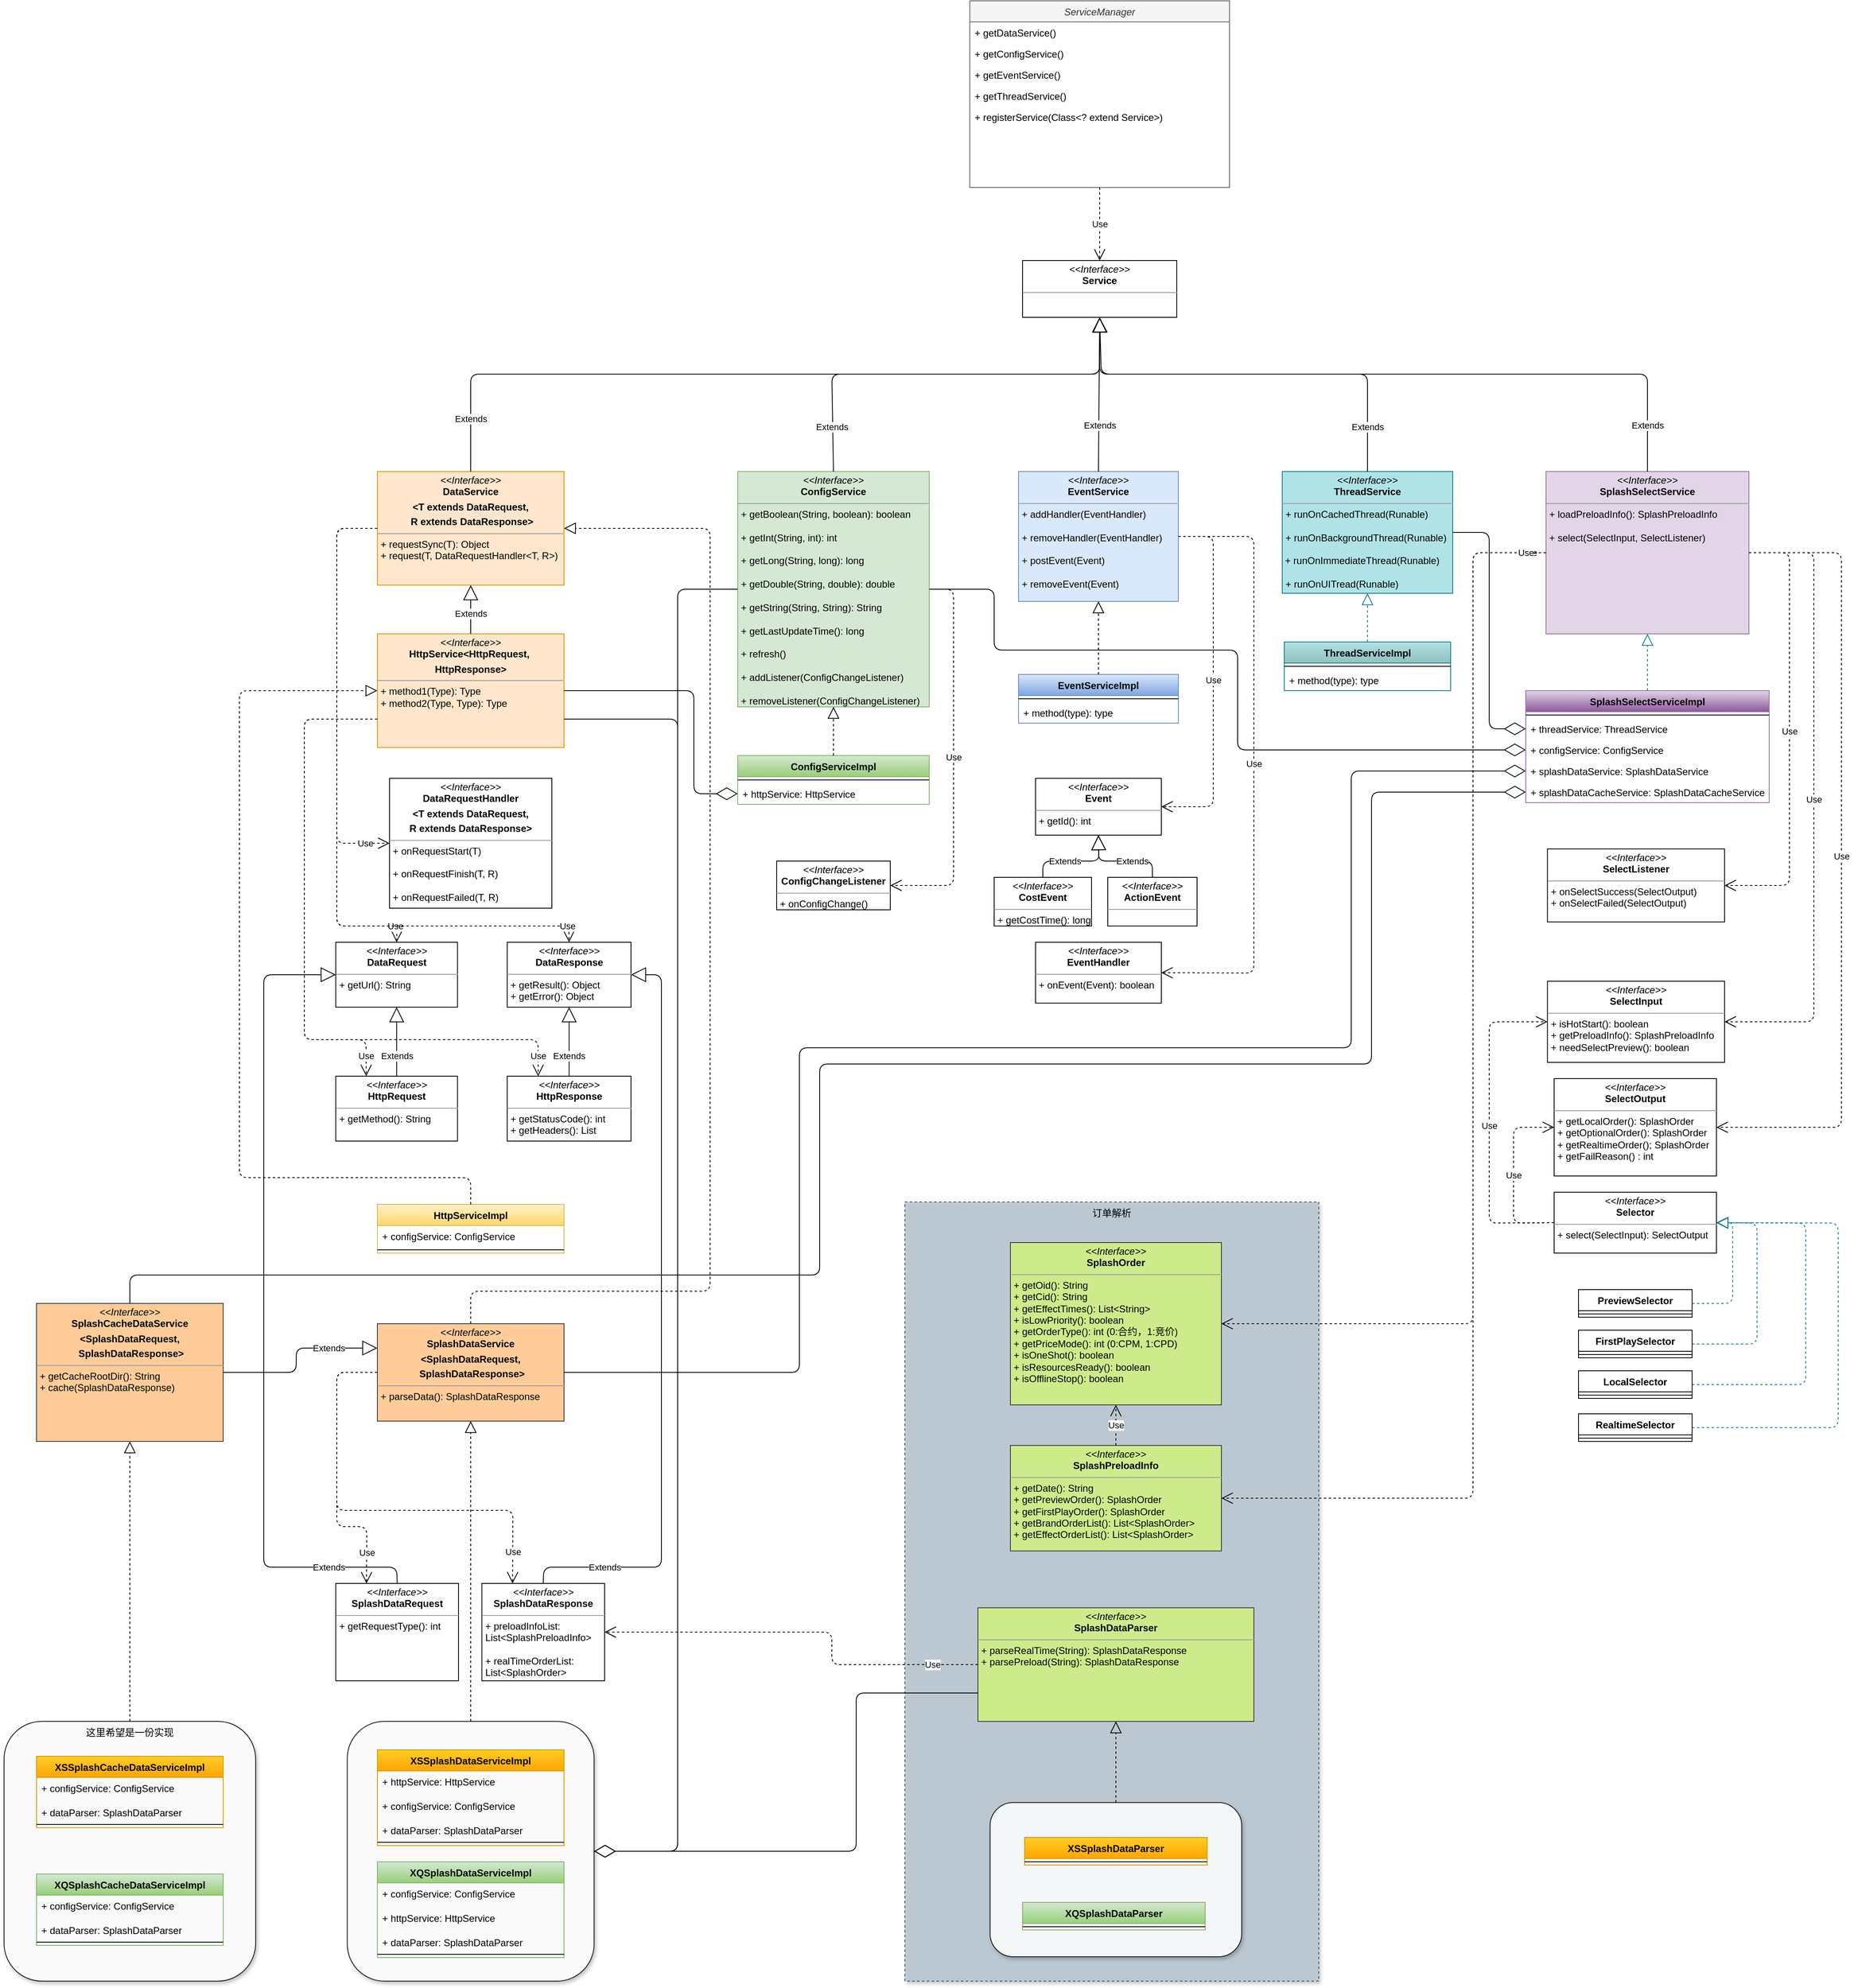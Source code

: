 <mxfile version="14.5.4" type="github">
  <diagram id="C5RBs43oDa-KdzZeNtuy" name="Page-1">
    <mxGraphModel dx="3715" dy="1007" grid="1" gridSize="10" guides="1" tooltips="1" connect="1" arrows="1" fold="1" page="1" pageScale="1" pageWidth="827" pageHeight="1169" math="0" shadow="0">
      <root>
        <mxCell id="WIyWlLk6GJQsqaUBKTNV-0" />
        <mxCell id="WIyWlLk6GJQsqaUBKTNV-1" parent="WIyWlLk6GJQsqaUBKTNV-0" />
        <mxCell id="ITyAwoWnVe_ryU_BuLOK-184" value="订单解析" style="rounded=0;whiteSpace=wrap;html=1;shadow=1;glass=0;sketch=0;opacity=90;verticalAlign=top;dashed=1;fillColor=#bac8d3;strokeColor=#23445d;" vertex="1" parent="WIyWlLk6GJQsqaUBKTNV-1">
          <mxGeometry x="-150" y="1500" width="510" height="960" as="geometry" />
        </mxCell>
        <mxCell id="ITyAwoWnVe_ryU_BuLOK-212" value="" style="rounded=1;whiteSpace=wrap;html=1;shadow=1;glass=0;sketch=0;opacity=90;verticalAlign=top;" vertex="1" parent="WIyWlLk6GJQsqaUBKTNV-1">
          <mxGeometry x="-45" y="2240" width="310" height="190" as="geometry" />
        </mxCell>
        <mxCell id="ITyAwoWnVe_ryU_BuLOK-175" value="" style="whiteSpace=wrap;html=1;aspect=fixed;rounded=1;shadow=1;glass=0;sketch=0;opacity=90;" vertex="1" parent="WIyWlLk6GJQsqaUBKTNV-1">
          <mxGeometry x="-837.07" y="2140" width="304.13" height="320" as="geometry" />
        </mxCell>
        <mxCell id="ITyAwoWnVe_ryU_BuLOK-0" value="ServiceManager" style="swimlane;fontStyle=2;align=center;verticalAlign=top;childLayout=stackLayout;horizontal=1;startSize=26;horizontalStack=0;resizeParent=1;resizeLast=0;collapsible=1;marginBottom=0;rounded=0;shadow=0;strokeWidth=1;fillColor=#f5f5f5;strokeColor=#666666;fontColor=#333333;" vertex="1" parent="WIyWlLk6GJQsqaUBKTNV-1">
          <mxGeometry x="-70" y="20" width="320" height="230" as="geometry">
            <mxRectangle x="230" y="140" width="160" height="26" as="alternateBounds" />
          </mxGeometry>
        </mxCell>
        <mxCell id="ITyAwoWnVe_ryU_BuLOK-1" value="+ getDataService()" style="text;align=left;verticalAlign=top;spacingLeft=4;spacingRight=4;overflow=hidden;rotatable=0;points=[[0,0.5],[1,0.5]];portConstraint=eastwest;" vertex="1" parent="ITyAwoWnVe_ryU_BuLOK-0">
          <mxGeometry y="26" width="320" height="26" as="geometry" />
        </mxCell>
        <mxCell id="ITyAwoWnVe_ryU_BuLOK-2" value="+ getConfigService()" style="text;align=left;verticalAlign=top;spacingLeft=4;spacingRight=4;overflow=hidden;rotatable=0;points=[[0,0.5],[1,0.5]];portConstraint=eastwest;rounded=0;shadow=0;html=0;" vertex="1" parent="ITyAwoWnVe_ryU_BuLOK-0">
          <mxGeometry y="52" width="320" height="26" as="geometry" />
        </mxCell>
        <mxCell id="ITyAwoWnVe_ryU_BuLOK-3" value="+ getEventService()" style="text;align=left;verticalAlign=top;spacingLeft=4;spacingRight=4;overflow=hidden;rotatable=0;points=[[0,0.5],[1,0.5]];portConstraint=eastwest;rounded=0;shadow=0;html=0;" vertex="1" parent="ITyAwoWnVe_ryU_BuLOK-0">
          <mxGeometry y="78" width="320" height="26" as="geometry" />
        </mxCell>
        <mxCell id="ITyAwoWnVe_ryU_BuLOK-35" value="+ getThreadService()" style="text;align=left;verticalAlign=top;spacingLeft=4;spacingRight=4;overflow=hidden;rotatable=0;points=[[0,0.5],[1,0.5]];portConstraint=eastwest;rounded=0;shadow=0;html=0;" vertex="1" parent="ITyAwoWnVe_ryU_BuLOK-0">
          <mxGeometry y="104" width="320" height="26" as="geometry" />
        </mxCell>
        <mxCell id="ITyAwoWnVe_ryU_BuLOK-116" value="+ registerService(Class&lt;? extend Service&gt;)" style="text;align=left;verticalAlign=top;spacingLeft=4;spacingRight=4;overflow=hidden;rotatable=0;points=[[0,0.5],[1,0.5]];portConstraint=eastwest;rounded=0;shadow=0;html=0;" vertex="1" parent="ITyAwoWnVe_ryU_BuLOK-0">
          <mxGeometry y="130" width="320" height="26" as="geometry" />
        </mxCell>
        <mxCell id="ITyAwoWnVe_ryU_BuLOK-7" value="&lt;p style=&quot;margin: 0px ; margin-top: 4px ; text-align: center&quot;&gt;&lt;i&gt;&amp;lt;&amp;lt;Interface&amp;gt;&amp;gt;&lt;/i&gt;&lt;br&gt;&lt;b&gt;DataService&lt;/b&gt;&lt;/p&gt;&lt;p style=&quot;margin: 0px ; margin-top: 4px ; text-align: center&quot;&gt;&lt;b&gt;&amp;lt;T extends DataRequest,&lt;/b&gt;&lt;/p&gt;&lt;p style=&quot;margin: 0px ; margin-top: 4px ; text-align: center&quot;&gt;&lt;b&gt;&amp;nbsp;R extends DataResponse&amp;gt;&lt;/b&gt;&lt;/p&gt;&lt;hr size=&quot;1&quot;&gt;&lt;p style=&quot;margin: 0px ; margin-left: 4px&quot;&gt;+ requestSync(T): Object&lt;/p&gt;&lt;p style=&quot;margin: 0px ; margin-left: 4px&quot;&gt;+ request(T, DataRequestHandler&amp;lt;T, R&amp;gt;)&lt;/p&gt;" style="verticalAlign=top;align=left;overflow=fill;fontSize=12;fontFamily=Helvetica;html=1;fillColor=#ffe6cc;strokeColor=#d79b00;" vertex="1" parent="WIyWlLk6GJQsqaUBKTNV-1">
          <mxGeometry x="-800" y="600" width="230" height="140" as="geometry" />
        </mxCell>
        <mxCell id="ITyAwoWnVe_ryU_BuLOK-8" value="&lt;p style=&quot;margin: 0px ; margin-top: 4px ; text-align: center&quot;&gt;&lt;i&gt;&amp;lt;&amp;lt;Interface&amp;gt;&amp;gt;&lt;/i&gt;&lt;br&gt;&lt;b&gt;ConfigService&lt;/b&gt;&lt;/p&gt;&lt;hr size=&quot;1&quot;&gt;&lt;p style=&quot;margin: 0px ; margin-left: 4px&quot;&gt;+ getBoolean(String, boolean): boolean&lt;/p&gt;&lt;p style=&quot;margin: 0px ; margin-left: 4px&quot;&gt;&lt;br&gt;+ getInt(String, int): int&lt;/p&gt;&lt;p style=&quot;margin: 0px ; margin-left: 4px&quot;&gt;&lt;br&gt;&lt;/p&gt;&lt;p style=&quot;margin: 0px ; margin-left: 4px&quot;&gt;+ getLong(String, long): long&lt;/p&gt;&lt;p style=&quot;margin: 0px ; margin-left: 4px&quot;&gt;&lt;br&gt;&lt;/p&gt;&lt;p style=&quot;margin: 0px ; margin-left: 4px&quot;&gt;+ getDouble(String, double): double&lt;/p&gt;&lt;p style=&quot;margin: 0px ; margin-left: 4px&quot;&gt;&lt;br&gt;&lt;/p&gt;&lt;p style=&quot;margin: 0px ; margin-left: 4px&quot;&gt;+ getString(String, String): String&lt;/p&gt;&lt;p style=&quot;margin: 0px ; margin-left: 4px&quot;&gt;&lt;br&gt;&lt;/p&gt;&lt;p style=&quot;margin: 0px ; margin-left: 4px&quot;&gt;+ getLastUpdateTime(): long&lt;/p&gt;&lt;p style=&quot;margin: 0px ; margin-left: 4px&quot;&gt;&lt;br&gt;&lt;/p&gt;&lt;p style=&quot;margin: 0px ; margin-left: 4px&quot;&gt;+ refresh()&lt;/p&gt;&lt;p style=&quot;margin: 0px ; margin-left: 4px&quot;&gt;&lt;br&gt;&lt;/p&gt;&lt;p style=&quot;margin: 0px ; margin-left: 4px&quot;&gt;+ addListener(ConfigChangeListener)&lt;/p&gt;&lt;p style=&quot;margin: 0px ; margin-left: 4px&quot;&gt;&lt;br&gt;&lt;/p&gt;&lt;p style=&quot;margin: 0px ; margin-left: 4px&quot;&gt;+ removeListener(ConfigChangeListener)&lt;/p&gt;" style="verticalAlign=top;align=left;overflow=fill;fontSize=12;fontFamily=Helvetica;html=1;fillColor=#d5e8d4;strokeColor=#82b366;" vertex="1" parent="WIyWlLk6GJQsqaUBKTNV-1">
          <mxGeometry x="-356" y="600" width="236" height="290" as="geometry" />
        </mxCell>
        <mxCell id="ITyAwoWnVe_ryU_BuLOK-9" value="HttpServiceImpl" style="swimlane;fontStyle=1;align=center;verticalAlign=top;childLayout=stackLayout;horizontal=1;startSize=26;horizontalStack=0;resizeParent=1;resizeParentMax=0;resizeLast=0;collapsible=1;marginBottom=0;fillColor=#fff2cc;strokeColor=#d6b656;gradientColor=#ffd966;" vertex="1" parent="WIyWlLk6GJQsqaUBKTNV-1">
          <mxGeometry x="-800" y="1503" width="230" height="60" as="geometry" />
        </mxCell>
        <mxCell id="ITyAwoWnVe_ryU_BuLOK-12" value="+ configService: ConfigService" style="text;strokeColor=none;fillColor=none;align=left;verticalAlign=top;spacingLeft=4;spacingRight=4;overflow=hidden;rotatable=0;points=[[0,0.5],[1,0.5]];portConstraint=eastwest;" vertex="1" parent="ITyAwoWnVe_ryU_BuLOK-9">
          <mxGeometry y="26" width="230" height="26" as="geometry" />
        </mxCell>
        <mxCell id="ITyAwoWnVe_ryU_BuLOK-11" value="" style="line;strokeWidth=1;fillColor=none;align=left;verticalAlign=middle;spacingTop=-1;spacingLeft=3;spacingRight=3;rotatable=0;labelPosition=right;points=[];portConstraint=eastwest;" vertex="1" parent="ITyAwoWnVe_ryU_BuLOK-9">
          <mxGeometry y="52" width="230" height="8" as="geometry" />
        </mxCell>
        <mxCell id="ITyAwoWnVe_ryU_BuLOK-17" value="ConfigServiceImpl" style="swimlane;fontStyle=1;align=center;verticalAlign=top;childLayout=stackLayout;horizontal=1;startSize=26;horizontalStack=0;resizeParent=1;resizeParentMax=0;resizeLast=0;collapsible=1;marginBottom=0;fillColor=#d5e8d4;strokeColor=#82b366;gradientColor=#97d077;" vertex="1" parent="WIyWlLk6GJQsqaUBKTNV-1">
          <mxGeometry x="-356" y="950" width="236" height="60" as="geometry" />
        </mxCell>
        <mxCell id="ITyAwoWnVe_ryU_BuLOK-19" value="" style="line;strokeWidth=1;fillColor=none;align=left;verticalAlign=middle;spacingTop=-1;spacingLeft=3;spacingRight=3;rotatable=0;labelPosition=right;points=[];portConstraint=eastwest;" vertex="1" parent="ITyAwoWnVe_ryU_BuLOK-17">
          <mxGeometry y="26" width="236" height="8" as="geometry" />
        </mxCell>
        <mxCell id="ITyAwoWnVe_ryU_BuLOK-20" value="+ httpService: HttpService" style="text;strokeColor=none;fillColor=none;align=left;verticalAlign=top;spacingLeft=4;spacingRight=4;overflow=hidden;rotatable=0;points=[[0,0.5],[1,0.5]];portConstraint=eastwest;" vertex="1" parent="ITyAwoWnVe_ryU_BuLOK-17">
          <mxGeometry y="34" width="236" height="26" as="geometry" />
        </mxCell>
        <mxCell id="ITyAwoWnVe_ryU_BuLOK-21" value="" style="endArrow=block;dashed=1;endFill=0;endSize=12;html=1;exitX=0.5;exitY=0;exitDx=0;exitDy=0;entryX=0.5;entryY=1;entryDx=0;entryDy=0;" edge="1" parent="WIyWlLk6GJQsqaUBKTNV-1" source="ITyAwoWnVe_ryU_BuLOK-17" target="ITyAwoWnVe_ryU_BuLOK-8">
          <mxGeometry width="160" relative="1" as="geometry">
            <mxPoint x="-86" y="920" as="sourcePoint" />
            <mxPoint x="-250" y="940" as="targetPoint" />
          </mxGeometry>
        </mxCell>
        <mxCell id="ITyAwoWnVe_ryU_BuLOK-22" value="&lt;p style=&quot;margin: 0px ; margin-top: 4px ; text-align: center&quot;&gt;&lt;i&gt;&amp;lt;&amp;lt;Interface&amp;gt;&amp;gt;&lt;/i&gt;&lt;br&gt;&lt;b&gt;HttpService&amp;lt;HttpRequest,&amp;nbsp;&lt;/b&gt;&lt;/p&gt;&lt;p style=&quot;margin: 0px ; margin-top: 4px ; text-align: center&quot;&gt;&lt;b&gt;HttpResponse&amp;gt;&lt;/b&gt;&lt;/p&gt;&lt;hr size=&quot;1&quot;&gt;&lt;p style=&quot;margin: 0px ; margin-left: 4px&quot;&gt;+ method1(Type): Type&lt;br&gt;+ method2(Type, Type): Type&lt;/p&gt;" style="verticalAlign=top;align=left;overflow=fill;fontSize=12;fontFamily=Helvetica;html=1;fillColor=#ffe6cc;strokeColor=#d79b00;" vertex="1" parent="WIyWlLk6GJQsqaUBKTNV-1">
          <mxGeometry x="-800" y="800" width="230" height="140" as="geometry" />
        </mxCell>
        <mxCell id="ITyAwoWnVe_ryU_BuLOK-23" value="Extends" style="endArrow=block;endSize=16;endFill=0;html=1;entryX=0.5;entryY=1;entryDx=0;entryDy=0;exitX=0.5;exitY=0;exitDx=0;exitDy=0;" edge="1" parent="WIyWlLk6GJQsqaUBKTNV-1" source="ITyAwoWnVe_ryU_BuLOK-22" target="ITyAwoWnVe_ryU_BuLOK-7">
          <mxGeometry x="-0.143" width="160" relative="1" as="geometry">
            <mxPoint x="-685" y="780" as="sourcePoint" />
            <mxPoint x="-430" y="770" as="targetPoint" />
            <mxPoint as="offset" />
          </mxGeometry>
        </mxCell>
        <mxCell id="ITyAwoWnVe_ryU_BuLOK-24" value="" style="endArrow=block;dashed=1;endFill=0;endSize=12;html=1;exitX=0.5;exitY=0;exitDx=0;exitDy=0;entryX=0;entryY=0.5;entryDx=0;entryDy=0;" edge="1" parent="WIyWlLk6GJQsqaUBKTNV-1" source="ITyAwoWnVe_ryU_BuLOK-9" target="ITyAwoWnVe_ryU_BuLOK-22">
          <mxGeometry width="160" relative="1" as="geometry">
            <mxPoint x="-695" y="1530" as="sourcePoint" />
            <mxPoint x="-680" y="1470" as="targetPoint" />
            <Array as="points">
              <mxPoint x="-685" y="1470" />
              <mxPoint x="-970" y="1470" />
              <mxPoint x="-970" y="870" />
            </Array>
          </mxGeometry>
        </mxCell>
        <mxCell id="ITyAwoWnVe_ryU_BuLOK-36" value="&lt;p style=&quot;margin: 0px ; margin-top: 4px ; text-align: center&quot;&gt;&lt;i&gt;&amp;lt;&amp;lt;Interface&amp;gt;&amp;gt;&lt;/i&gt;&lt;br&gt;&lt;span style=&quot;text-align: left&quot;&gt;&lt;b&gt;ConfigChangeListener&lt;/b&gt;&lt;/span&gt;&lt;/p&gt;&lt;hr size=&quot;1&quot;&gt;&lt;p style=&quot;margin: 0px ; margin-left: 4px&quot;&gt;+ onConfigChange()&lt;/p&gt;" style="verticalAlign=top;align=left;overflow=fill;fontSize=12;fontFamily=Helvetica;html=1;gradientColor=none;" vertex="1" parent="WIyWlLk6GJQsqaUBKTNV-1">
          <mxGeometry x="-308" y="1080" width="140" height="60" as="geometry" />
        </mxCell>
        <mxCell id="ITyAwoWnVe_ryU_BuLOK-37" value="Use" style="endArrow=open;endSize=12;dashed=1;html=1;entryX=1;entryY=0.5;entryDx=0;entryDy=0;exitX=1;exitY=0.5;exitDx=0;exitDy=0;" edge="1" parent="WIyWlLk6GJQsqaUBKTNV-1" source="ITyAwoWnVe_ryU_BuLOK-8" target="ITyAwoWnVe_ryU_BuLOK-36">
          <mxGeometry width="160" relative="1" as="geometry">
            <mxPoint x="-20" y="845" as="sourcePoint" />
            <mxPoint x="-70" y="745" as="targetPoint" />
            <Array as="points">
              <mxPoint x="-90" y="745" />
              <mxPoint x="-90" y="1110" />
            </Array>
          </mxGeometry>
        </mxCell>
        <mxCell id="ITyAwoWnVe_ryU_BuLOK-38" value="&lt;p style=&quot;margin: 0px ; margin-top: 4px ; text-align: center&quot;&gt;&lt;i&gt;&amp;lt;&amp;lt;Interface&amp;gt;&amp;gt;&lt;/i&gt;&lt;br&gt;&lt;b&gt;EventService&lt;/b&gt;&lt;/p&gt;&lt;hr size=&quot;1&quot;&gt;&lt;p style=&quot;margin: 0px ; margin-left: 4px&quot;&gt;+ addHandler(EventHandler)&lt;/p&gt;&lt;p style=&quot;margin: 0px ; margin-left: 4px&quot;&gt;&lt;br&gt;&lt;/p&gt;&lt;p style=&quot;margin: 0px ; margin-left: 4px&quot;&gt;+ removeHandler(EventHandler)&lt;/p&gt;&lt;p style=&quot;margin: 0px ; margin-left: 4px&quot;&gt;&lt;br&gt;&lt;/p&gt;&lt;p style=&quot;margin: 0px ; margin-left: 4px&quot;&gt;+ postEvent(Event)&lt;/p&gt;&lt;p style=&quot;margin: 0px ; margin-left: 4px&quot;&gt;&lt;br&gt;&lt;/p&gt;&lt;p style=&quot;margin: 0px ; margin-left: 4px&quot;&gt;+ removeEvent(Event)&lt;/p&gt;" style="verticalAlign=top;align=left;overflow=fill;fontSize=12;fontFamily=Helvetica;html=1;fillColor=#dae8fc;strokeColor=#6c8ebf;" vertex="1" parent="WIyWlLk6GJQsqaUBKTNV-1">
          <mxGeometry x="-10" y="600" width="197" height="160" as="geometry" />
        </mxCell>
        <mxCell id="ITyAwoWnVe_ryU_BuLOK-39" value="&lt;p style=&quot;margin: 0px ; margin-top: 4px ; text-align: center&quot;&gt;&lt;i&gt;&amp;lt;&amp;lt;Interface&amp;gt;&amp;gt;&lt;/i&gt;&lt;br&gt;&lt;b&gt;Event&lt;/b&gt;&lt;/p&gt;&lt;hr size=&quot;1&quot;&gt;&lt;p style=&quot;margin: 0px ; margin-left: 4px&quot;&gt;+ getId(): int&lt;/p&gt;" style="verticalAlign=top;align=left;overflow=fill;fontSize=12;fontFamily=Helvetica;html=1;gradientColor=none;" vertex="1" parent="WIyWlLk6GJQsqaUBKTNV-1">
          <mxGeometry x="11" y="978" width="155" height="70" as="geometry" />
        </mxCell>
        <mxCell id="ITyAwoWnVe_ryU_BuLOK-40" value="&lt;p style=&quot;margin: 0px ; margin-top: 4px ; text-align: center&quot;&gt;&lt;i&gt;&amp;lt;&amp;lt;Interface&amp;gt;&amp;gt;&lt;/i&gt;&lt;br&gt;&lt;b&gt;EventHandler&lt;/b&gt;&lt;/p&gt;&lt;hr size=&quot;1&quot;&gt;&lt;p style=&quot;margin: 0px ; margin-left: 4px&quot;&gt;+ onEvent(Event): boolean&lt;/p&gt;" style="verticalAlign=top;align=left;overflow=fill;fontSize=12;fontFamily=Helvetica;html=1;gradientColor=none;" vertex="1" parent="WIyWlLk6GJQsqaUBKTNV-1">
          <mxGeometry x="11" y="1180" width="155" height="75" as="geometry" />
        </mxCell>
        <mxCell id="ITyAwoWnVe_ryU_BuLOK-41" value="Use" style="endArrow=open;endSize=12;dashed=1;html=1;entryX=1;entryY=0.5;entryDx=0;entryDy=0;exitX=1;exitY=0.5;exitDx=0;exitDy=0;" edge="1" parent="WIyWlLk6GJQsqaUBKTNV-1" source="ITyAwoWnVe_ryU_BuLOK-38" target="ITyAwoWnVe_ryU_BuLOK-39">
          <mxGeometry width="160" relative="1" as="geometry">
            <mxPoint x="27" y="760" as="sourcePoint" />
            <mxPoint x="-178" y="980" as="targetPoint" />
            <Array as="points">
              <mxPoint x="230" y="680" />
              <mxPoint x="230" y="1013" />
            </Array>
          </mxGeometry>
        </mxCell>
        <mxCell id="ITyAwoWnVe_ryU_BuLOK-42" value="Use" style="endArrow=open;endSize=12;dashed=1;html=1;entryX=1;entryY=0.5;entryDx=0;entryDy=0;exitX=1;exitY=0.5;exitDx=0;exitDy=0;" edge="1" parent="WIyWlLk6GJQsqaUBKTNV-1" source="ITyAwoWnVe_ryU_BuLOK-38" target="ITyAwoWnVe_ryU_BuLOK-40">
          <mxGeometry width="160" relative="1" as="geometry">
            <mxPoint x="155" y="761" as="sourcePoint" />
            <mxPoint x="37" y="840" as="targetPoint" />
            <Array as="points">
              <mxPoint x="280" y="680" />
              <mxPoint x="280" y="1218" />
            </Array>
          </mxGeometry>
        </mxCell>
        <mxCell id="ITyAwoWnVe_ryU_BuLOK-44" value="&lt;p style=&quot;margin: 0px ; margin-top: 4px ; text-align: center&quot;&gt;&lt;i&gt;&amp;lt;&amp;lt;Interface&amp;gt;&amp;gt;&lt;/i&gt;&lt;br&gt;&lt;b&gt;SplashSelectService&lt;/b&gt;&lt;/p&gt;&lt;hr size=&quot;1&quot;&gt;&lt;p style=&quot;margin: 0px ; margin-left: 4px&quot;&gt;+ loadPreloadInfo(): SplashPreloadInfo&lt;/p&gt;&lt;p style=&quot;margin: 0px ; margin-left: 4px&quot;&gt;&lt;br&gt;&lt;/p&gt;&lt;p style=&quot;margin: 0px ; margin-left: 4px&quot;&gt;+ select(SelectInput, SelectListener)&lt;/p&gt;" style="verticalAlign=top;align=left;overflow=fill;fontSize=12;fontFamily=Helvetica;html=1;fillColor=#e1d5e7;strokeColor=#9673a6;" vertex="1" parent="WIyWlLk6GJQsqaUBKTNV-1">
          <mxGeometry x="640" y="600" width="250" height="200" as="geometry" />
        </mxCell>
        <mxCell id="ITyAwoWnVe_ryU_BuLOK-46" value="EventServiceImpl" style="swimlane;fontStyle=1;align=center;verticalAlign=top;childLayout=stackLayout;horizontal=1;startSize=26;horizontalStack=0;resizeParent=1;resizeParentMax=0;resizeLast=0;collapsible=1;marginBottom=0;fillColor=#dae8fc;strokeColor=#6c8ebf;gradientColor=#7ea6e0;" vertex="1" parent="WIyWlLk6GJQsqaUBKTNV-1">
          <mxGeometry x="-10" y="850" width="197" height="60" as="geometry" />
        </mxCell>
        <mxCell id="ITyAwoWnVe_ryU_BuLOK-47" value="" style="line;strokeWidth=1;fillColor=none;align=left;verticalAlign=middle;spacingTop=-1;spacingLeft=3;spacingRight=3;rotatable=0;labelPosition=right;points=[];portConstraint=eastwest;" vertex="1" parent="ITyAwoWnVe_ryU_BuLOK-46">
          <mxGeometry y="26" width="197" height="8" as="geometry" />
        </mxCell>
        <mxCell id="ITyAwoWnVe_ryU_BuLOK-48" value="+ method(type): type" style="text;strokeColor=none;fillColor=none;align=left;verticalAlign=top;spacingLeft=4;spacingRight=4;overflow=hidden;rotatable=0;points=[[0,0.5],[1,0.5]];portConstraint=eastwest;" vertex="1" parent="ITyAwoWnVe_ryU_BuLOK-46">
          <mxGeometry y="34" width="197" height="26" as="geometry" />
        </mxCell>
        <mxCell id="ITyAwoWnVe_ryU_BuLOK-50" value="" style="endArrow=block;dashed=1;endFill=0;endSize=12;html=1;exitX=0.5;exitY=0;exitDx=0;exitDy=0;entryX=0.5;entryY=1;entryDx=0;entryDy=0;" edge="1" parent="WIyWlLk6GJQsqaUBKTNV-1" source="ITyAwoWnVe_ryU_BuLOK-46" target="ITyAwoWnVe_ryU_BuLOK-38">
          <mxGeometry width="160" relative="1" as="geometry">
            <mxPoint x="140" y="920" as="sourcePoint" />
            <mxPoint x="140" y="780" as="targetPoint" />
          </mxGeometry>
        </mxCell>
        <mxCell id="ITyAwoWnVe_ryU_BuLOK-59" value="" style="endArrow=diamondThin;endFill=0;endSize=24;html=1;entryX=0;entryY=0.5;entryDx=0;entryDy=0;exitX=1;exitY=0.5;exitDx=0;exitDy=0;" edge="1" parent="WIyWlLk6GJQsqaUBKTNV-1" source="ITyAwoWnVe_ryU_BuLOK-22" target="ITyAwoWnVe_ryU_BuLOK-20">
          <mxGeometry width="160" relative="1" as="geometry">
            <mxPoint x="-450" y="1205" as="sourcePoint" />
            <mxPoint x="-290" y="1205" as="targetPoint" />
            <Array as="points">
              <mxPoint x="-410" y="870" />
              <mxPoint x="-410" y="997" />
            </Array>
          </mxGeometry>
        </mxCell>
        <mxCell id="ITyAwoWnVe_ryU_BuLOK-60" value="&lt;p style=&quot;margin: 0px ; margin-top: 4px ; text-align: center&quot;&gt;&lt;i&gt;&amp;lt;&amp;lt;Interface&amp;gt;&amp;gt;&lt;/i&gt;&lt;br&gt;&lt;b&gt;Selector&lt;/b&gt;&lt;/p&gt;&lt;hr size=&quot;1&quot;&gt;&lt;p style=&quot;margin: 0px ; margin-left: 4px&quot;&gt;+ select(SelectInput): SelectOutput&lt;/p&gt;" style="verticalAlign=top;align=left;overflow=fill;fontSize=12;fontFamily=Helvetica;html=1;gradientColor=none;" vertex="1" parent="WIyWlLk6GJQsqaUBKTNV-1">
          <mxGeometry x="650" y="1488" width="200" height="75" as="geometry" />
        </mxCell>
        <mxCell id="ITyAwoWnVe_ryU_BuLOK-61" value="SplashSelectServiceImpl" style="swimlane;fontStyle=1;align=center;verticalAlign=top;childLayout=stackLayout;horizontal=1;startSize=26;horizontalStack=0;resizeParent=1;resizeParentMax=0;resizeLast=0;collapsible=1;marginBottom=0;fillColor=#e1d5e7;strokeColor=#9673a6;gradientColor=#8E579C;" vertex="1" parent="WIyWlLk6GJQsqaUBKTNV-1">
          <mxGeometry x="615" y="870" width="300" height="138" as="geometry" />
        </mxCell>
        <mxCell id="ITyAwoWnVe_ryU_BuLOK-62" value="" style="line;strokeWidth=1;fillColor=none;align=left;verticalAlign=middle;spacingTop=-1;spacingLeft=3;spacingRight=3;rotatable=0;labelPosition=right;points=[];portConstraint=eastwest;" vertex="1" parent="ITyAwoWnVe_ryU_BuLOK-61">
          <mxGeometry y="26" width="300" height="8" as="geometry" />
        </mxCell>
        <mxCell id="ITyAwoWnVe_ryU_BuLOK-199" value="+ threadService: ThreadService" style="text;strokeColor=none;fillColor=none;align=left;verticalAlign=top;spacingLeft=4;spacingRight=4;overflow=hidden;rotatable=0;points=[[0,0.5],[1,0.5]];portConstraint=eastwest;" vertex="1" parent="ITyAwoWnVe_ryU_BuLOK-61">
          <mxGeometry y="34" width="300" height="26" as="geometry" />
        </mxCell>
        <mxCell id="ITyAwoWnVe_ryU_BuLOK-207" value="+ configService: ConfigService" style="text;strokeColor=none;fillColor=none;align=left;verticalAlign=top;spacingLeft=4;spacingRight=4;overflow=hidden;rotatable=0;points=[[0,0.5],[1,0.5]];portConstraint=eastwest;" vertex="1" parent="ITyAwoWnVe_ryU_BuLOK-61">
          <mxGeometry y="60" width="300" height="26" as="geometry" />
        </mxCell>
        <mxCell id="ITyAwoWnVe_ryU_BuLOK-208" value="+ splashDataService: SplashDataService" style="text;strokeColor=none;fillColor=none;align=left;verticalAlign=top;spacingLeft=4;spacingRight=4;overflow=hidden;rotatable=0;points=[[0,0.5],[1,0.5]];portConstraint=eastwest;" vertex="1" parent="ITyAwoWnVe_ryU_BuLOK-61">
          <mxGeometry y="86" width="300" height="26" as="geometry" />
        </mxCell>
        <mxCell id="ITyAwoWnVe_ryU_BuLOK-63" value="+ splashDataCacheService: SplashDataCacheService" style="text;strokeColor=none;fillColor=none;align=left;verticalAlign=top;spacingLeft=4;spacingRight=4;overflow=hidden;rotatable=0;points=[[0,0.5],[1,0.5]];portConstraint=eastwest;" vertex="1" parent="ITyAwoWnVe_ryU_BuLOK-61">
          <mxGeometry y="112" width="300" height="26" as="geometry" />
        </mxCell>
        <mxCell id="ITyAwoWnVe_ryU_BuLOK-64" value="&lt;p style=&quot;margin: 0px ; margin-top: 4px ; text-align: center&quot;&gt;&lt;i&gt;&amp;lt;&amp;lt;Interface&amp;gt;&amp;gt;&lt;/i&gt;&lt;br&gt;&lt;b&gt;ThreadService&lt;/b&gt;&lt;/p&gt;&lt;hr size=&quot;1&quot;&gt;&lt;p style=&quot;margin: 0px ; margin-left: 4px&quot;&gt;+ runOnCachedThread(Runable)&lt;/p&gt;&lt;p style=&quot;margin: 0px ; margin-left: 4px&quot;&gt;&lt;br&gt;&lt;/p&gt;&lt;p style=&quot;margin: 0px ; margin-left: 4px&quot;&gt;+ runOnBackgroundThread(Runable)&lt;/p&gt;&lt;br&gt;&amp;nbsp;+ runOnImmediateThread(Runable)&lt;p style=&quot;margin: 0px ; margin-left: 4px&quot;&gt;&lt;br&gt;&lt;/p&gt;&lt;p style=&quot;margin: 0px ; margin-left: 4px&quot;&gt;+ runOnUITread(Runable)&lt;br&gt;&lt;/p&gt;" style="verticalAlign=top;align=left;overflow=fill;fontSize=12;fontFamily=Helvetica;html=1;fillColor=#b0e3e6;strokeColor=#0e8088;" vertex="1" parent="WIyWlLk6GJQsqaUBKTNV-1">
          <mxGeometry x="315" y="600" width="210" height="150" as="geometry" />
        </mxCell>
        <mxCell id="ITyAwoWnVe_ryU_BuLOK-65" value="ThreadServiceImpl" style="swimlane;fontStyle=1;align=center;verticalAlign=top;childLayout=stackLayout;horizontal=1;startSize=26;horizontalStack=0;resizeParent=1;resizeParentMax=0;resizeLast=0;collapsible=1;marginBottom=0;fillColor=#b0e3e6;strokeColor=#0e8088;gradientColor=#90BFBF;" vertex="1" parent="WIyWlLk6GJQsqaUBKTNV-1">
          <mxGeometry x="317.5" y="810" width="205" height="60" as="geometry" />
        </mxCell>
        <mxCell id="ITyAwoWnVe_ryU_BuLOK-66" value="" style="line;strokeWidth=1;fillColor=none;align=left;verticalAlign=middle;spacingTop=-1;spacingLeft=3;spacingRight=3;rotatable=0;labelPosition=right;points=[];portConstraint=eastwest;" vertex="1" parent="ITyAwoWnVe_ryU_BuLOK-65">
          <mxGeometry y="26" width="205" height="8" as="geometry" />
        </mxCell>
        <mxCell id="ITyAwoWnVe_ryU_BuLOK-67" value="+ method(type): type" style="text;strokeColor=none;fillColor=none;align=left;verticalAlign=top;spacingLeft=4;spacingRight=4;overflow=hidden;rotatable=0;points=[[0,0.5],[1,0.5]];portConstraint=eastwest;" vertex="1" parent="ITyAwoWnVe_ryU_BuLOK-65">
          <mxGeometry y="34" width="205" height="26" as="geometry" />
        </mxCell>
        <mxCell id="ITyAwoWnVe_ryU_BuLOK-68" value="" style="endArrow=block;dashed=1;endFill=0;endSize=12;html=1;exitX=0.5;exitY=0;exitDx=0;exitDy=0;entryX=0.5;entryY=1;entryDx=0;entryDy=0;fillColor=#b0e3e6;strokeColor=#0e8088;" edge="1" parent="WIyWlLk6GJQsqaUBKTNV-1" source="ITyAwoWnVe_ryU_BuLOK-65" target="ITyAwoWnVe_ryU_BuLOK-64">
          <mxGeometry width="160" relative="1" as="geometry">
            <mxPoint x="470" y="920" as="sourcePoint" />
            <mxPoint x="470" y="780" as="targetPoint" />
          </mxGeometry>
        </mxCell>
        <mxCell id="ITyAwoWnVe_ryU_BuLOK-74" value="" style="endArrow=block;dashed=1;endFill=0;endSize=12;html=1;exitX=0.5;exitY=0;exitDx=0;exitDy=0;fillColor=#b0e3e6;strokeColor=#0e8088;entryX=0.5;entryY=1;entryDx=0;entryDy=0;" edge="1" parent="WIyWlLk6GJQsqaUBKTNV-1" source="ITyAwoWnVe_ryU_BuLOK-61" target="ITyAwoWnVe_ryU_BuLOK-44">
          <mxGeometry width="160" relative="1" as="geometry">
            <mxPoint x="739.5" y="830" as="sourcePoint" />
            <mxPoint x="765" y="770" as="targetPoint" />
          </mxGeometry>
        </mxCell>
        <mxCell id="ITyAwoWnVe_ryU_BuLOK-75" value="FirstPlaySelector" style="swimlane;fontStyle=1;align=center;verticalAlign=top;childLayout=stackLayout;horizontal=1;startSize=26;horizontalStack=0;resizeParent=1;resizeParentMax=0;resizeLast=0;collapsible=1;marginBottom=0;" vertex="1" parent="WIyWlLk6GJQsqaUBKTNV-1">
          <mxGeometry x="680" y="1658" width="140" height="34" as="geometry" />
        </mxCell>
        <mxCell id="ITyAwoWnVe_ryU_BuLOK-76" value="" style="line;strokeWidth=1;fillColor=none;align=left;verticalAlign=middle;spacingTop=-1;spacingLeft=3;spacingRight=3;rotatable=0;labelPosition=right;points=[];portConstraint=eastwest;" vertex="1" parent="ITyAwoWnVe_ryU_BuLOK-75">
          <mxGeometry y="26" width="140" height="8" as="geometry" />
        </mxCell>
        <mxCell id="ITyAwoWnVe_ryU_BuLOK-78" value="LocalSelector" style="swimlane;fontStyle=1;align=center;verticalAlign=top;childLayout=stackLayout;horizontal=1;startSize=26;horizontalStack=0;resizeParent=1;resizeParentMax=0;resizeLast=0;collapsible=1;marginBottom=0;" vertex="1" parent="WIyWlLk6GJQsqaUBKTNV-1">
          <mxGeometry x="680" y="1708" width="140" height="34" as="geometry" />
        </mxCell>
        <mxCell id="ITyAwoWnVe_ryU_BuLOK-79" value="" style="line;strokeWidth=1;fillColor=none;align=left;verticalAlign=middle;spacingTop=-1;spacingLeft=3;spacingRight=3;rotatable=0;labelPosition=right;points=[];portConstraint=eastwest;" vertex="1" parent="ITyAwoWnVe_ryU_BuLOK-78">
          <mxGeometry y="26" width="140" height="8" as="geometry" />
        </mxCell>
        <mxCell id="ITyAwoWnVe_ryU_BuLOK-80" value="RealtimeSelector" style="swimlane;fontStyle=1;align=center;verticalAlign=top;childLayout=stackLayout;horizontal=1;startSize=26;horizontalStack=0;resizeParent=1;resizeParentMax=0;resizeLast=0;collapsible=1;marginBottom=0;" vertex="1" parent="WIyWlLk6GJQsqaUBKTNV-1">
          <mxGeometry x="680" y="1761" width="140" height="34" as="geometry" />
        </mxCell>
        <mxCell id="ITyAwoWnVe_ryU_BuLOK-81" value="" style="line;strokeWidth=1;fillColor=none;align=left;verticalAlign=middle;spacingTop=-1;spacingLeft=3;spacingRight=3;rotatable=0;labelPosition=right;points=[];portConstraint=eastwest;" vertex="1" parent="ITyAwoWnVe_ryU_BuLOK-80">
          <mxGeometry y="26" width="140" height="8" as="geometry" />
        </mxCell>
        <mxCell id="ITyAwoWnVe_ryU_BuLOK-82" value="" style="endArrow=block;dashed=1;endFill=0;endSize=12;html=1;exitX=1;exitY=0.5;exitDx=0;exitDy=0;entryX=1;entryY=0.5;entryDx=0;entryDy=0;fillColor=#b0e3e6;strokeColor=#0e8088;" edge="1" parent="WIyWlLk6GJQsqaUBKTNV-1" source="ITyAwoWnVe_ryU_BuLOK-75" target="ITyAwoWnVe_ryU_BuLOK-60">
          <mxGeometry width="160" relative="1" as="geometry">
            <mxPoint x="970" y="1678" as="sourcePoint" />
            <mxPoint x="970" y="1618" as="targetPoint" />
            <Array as="points">
              <mxPoint x="900" y="1675" />
              <mxPoint x="900" y="1526" />
            </Array>
          </mxGeometry>
        </mxCell>
        <mxCell id="ITyAwoWnVe_ryU_BuLOK-83" value="" style="endArrow=block;dashed=1;endFill=0;endSize=12;html=1;exitX=1;exitY=0.5;exitDx=0;exitDy=0;entryX=1;entryY=0.5;entryDx=0;entryDy=0;fillColor=#b0e3e6;strokeColor=#0e8088;" edge="1" parent="WIyWlLk6GJQsqaUBKTNV-1" source="ITyAwoWnVe_ryU_BuLOK-78" target="ITyAwoWnVe_ryU_BuLOK-60">
          <mxGeometry width="160" relative="1" as="geometry">
            <mxPoint x="900" y="1725.5" as="sourcePoint" />
            <mxPoint x="930" y="1628" as="targetPoint" />
            <Array as="points">
              <mxPoint x="960" y="1725" />
              <mxPoint x="960" y="1526" />
            </Array>
          </mxGeometry>
        </mxCell>
        <mxCell id="ITyAwoWnVe_ryU_BuLOK-84" value="" style="endArrow=block;dashed=1;endFill=0;endSize=12;html=1;exitX=1;exitY=0.5;exitDx=0;exitDy=0;entryX=1;entryY=0.5;entryDx=0;entryDy=0;fillColor=#b0e3e6;strokeColor=#0e8088;" edge="1" parent="WIyWlLk6GJQsqaUBKTNV-1" source="ITyAwoWnVe_ryU_BuLOK-80" target="ITyAwoWnVe_ryU_BuLOK-60">
          <mxGeometry width="160" relative="1" as="geometry">
            <mxPoint x="950" y="1723" as="sourcePoint" />
            <mxPoint x="980" y="1625.5" as="targetPoint" />
            <Array as="points">
              <mxPoint x="1000" y="1778" />
              <mxPoint x="1000" y="1526" />
            </Array>
          </mxGeometry>
        </mxCell>
        <mxCell id="ITyAwoWnVe_ryU_BuLOK-100" value="&lt;p style=&quot;margin: 0px ; margin-top: 4px ; text-align: center&quot;&gt;&lt;i&gt;&amp;lt;&amp;lt;Interface&amp;gt;&amp;gt;&lt;/i&gt;&lt;br&gt;&lt;b&gt;SelectInput&lt;/b&gt;&lt;/p&gt;&lt;hr size=&quot;1&quot;&gt;&lt;p style=&quot;margin: 0px ; margin-left: 4px&quot;&gt;+ isHotStart(): boolean&lt;/p&gt;&lt;p style=&quot;margin: 0px ; margin-left: 4px&quot;&gt;+ getPreloadInfo(): SplashPreloadInfo&lt;/p&gt;&lt;p style=&quot;margin: 0px ; margin-left: 4px&quot;&gt;+ needSelectPreview(): boolean&lt;/p&gt;" style="verticalAlign=top;align=left;overflow=fill;fontSize=12;fontFamily=Helvetica;html=1;gradientColor=none;" vertex="1" parent="WIyWlLk6GJQsqaUBKTNV-1">
          <mxGeometry x="641.75" y="1228" width="218.25" height="100" as="geometry" />
        </mxCell>
        <mxCell id="ITyAwoWnVe_ryU_BuLOK-101" value="&lt;p style=&quot;margin: 0px ; margin-top: 4px ; text-align: center&quot;&gt;&lt;i&gt;&amp;lt;&amp;lt;Interface&amp;gt;&amp;gt;&lt;/i&gt;&lt;br&gt;&lt;b&gt;SelectOutput&lt;/b&gt;&lt;/p&gt;&lt;hr size=&quot;1&quot;&gt;&lt;p style=&quot;margin: 0px ; margin-left: 4px&quot;&gt;+ getLocalOrder(): SplashOrder&lt;/p&gt;&lt;p style=&quot;margin: 0px ; margin-left: 4px&quot;&gt;+ getOptionalOrder(): SplashOrder&lt;/p&gt;&lt;p style=&quot;margin: 0px ; margin-left: 4px&quot;&gt;+ getRealtimeOrder(); SplashOrder&lt;/p&gt;&lt;p style=&quot;margin: 0px ; margin-left: 4px&quot;&gt;+ getFailReason() : int&lt;/p&gt;" style="verticalAlign=top;align=left;overflow=fill;fontSize=12;fontFamily=Helvetica;html=1;gradientColor=none;" vertex="1" parent="WIyWlLk6GJQsqaUBKTNV-1">
          <mxGeometry x="650" y="1348" width="200" height="120" as="geometry" />
        </mxCell>
        <mxCell id="ITyAwoWnVe_ryU_BuLOK-102" value="Use" style="endArrow=open;endSize=12;dashed=1;html=1;entryX=1;entryY=0.5;entryDx=0;entryDy=0;exitX=1;exitY=0.5;exitDx=0;exitDy=0;" edge="1" parent="WIyWlLk6GJQsqaUBKTNV-1" source="ITyAwoWnVe_ryU_BuLOK-44" target="ITyAwoWnVe_ryU_BuLOK-101">
          <mxGeometry width="160" relative="1" as="geometry">
            <mxPoint x="911" y="680" as="sourcePoint" />
            <mxPoint x="890" y="1131.5" as="targetPoint" />
            <Array as="points">
              <mxPoint x="1004" y="700" />
              <mxPoint x="1004" y="1408" />
            </Array>
          </mxGeometry>
        </mxCell>
        <mxCell id="ITyAwoWnVe_ryU_BuLOK-103" value="Use" style="endArrow=open;endSize=12;dashed=1;html=1;entryX=1;entryY=0.5;entryDx=0;entryDy=0;exitX=1;exitY=0.5;exitDx=0;exitDy=0;" edge="1" parent="WIyWlLk6GJQsqaUBKTNV-1" source="ITyAwoWnVe_ryU_BuLOK-44" target="ITyAwoWnVe_ryU_BuLOK-100">
          <mxGeometry width="160" relative="1" as="geometry">
            <mxPoint x="900" y="710" as="sourcePoint" />
            <mxPoint x="870" y="1110" as="targetPoint" />
            <Array as="points">
              <mxPoint x="970" y="700" />
              <mxPoint x="970" y="1278" />
            </Array>
          </mxGeometry>
        </mxCell>
        <mxCell id="ITyAwoWnVe_ryU_BuLOK-104" value="Use" style="endArrow=open;endSize=12;dashed=1;html=1;exitX=0;exitY=0.5;exitDx=0;exitDy=0;entryX=0;entryY=0.5;entryDx=0;entryDy=0;" edge="1" parent="WIyWlLk6GJQsqaUBKTNV-1" source="ITyAwoWnVe_ryU_BuLOK-60" target="ITyAwoWnVe_ryU_BuLOK-101">
          <mxGeometry width="160" relative="1" as="geometry">
            <mxPoint x="410" y="1378" as="sourcePoint" />
            <mxPoint x="570" y="1378" as="targetPoint" />
            <Array as="points">
              <mxPoint x="600" y="1526" />
              <mxPoint x="600" y="1408" />
            </Array>
          </mxGeometry>
        </mxCell>
        <mxCell id="ITyAwoWnVe_ryU_BuLOK-105" value="Use" style="endArrow=open;endSize=12;dashed=1;html=1;exitX=0;exitY=0.5;exitDx=0;exitDy=0;entryX=0;entryY=0.5;entryDx=0;entryDy=0;" edge="1" parent="WIyWlLk6GJQsqaUBKTNV-1" source="ITyAwoWnVe_ryU_BuLOK-60" target="ITyAwoWnVe_ryU_BuLOK-100">
          <mxGeometry width="160" relative="1" as="geometry">
            <mxPoint x="630" y="1425.5" as="sourcePoint" />
            <mxPoint x="630" y="1328" as="targetPoint" />
            <Array as="points">
              <mxPoint x="570" y="1526" />
              <mxPoint x="570" y="1416" />
              <mxPoint x="570" y="1278" />
            </Array>
          </mxGeometry>
        </mxCell>
        <mxCell id="ITyAwoWnVe_ryU_BuLOK-108" value="" style="endArrow=diamondThin;endFill=0;endSize=24;html=1;entryX=0;entryY=0.5;entryDx=0;entryDy=0;exitX=1;exitY=0.5;exitDx=0;exitDy=0;" edge="1" parent="WIyWlLk6GJQsqaUBKTNV-1" source="ITyAwoWnVe_ryU_BuLOK-64" target="ITyAwoWnVe_ryU_BuLOK-199">
          <mxGeometry width="160" relative="1" as="geometry">
            <mxPoint x="570" y="675" as="sourcePoint" />
            <mxPoint x="-10" y="1280" as="targetPoint" />
            <Array as="points">
              <mxPoint x="570" y="675" />
              <mxPoint x="570" y="917" />
            </Array>
          </mxGeometry>
        </mxCell>
        <mxCell id="ITyAwoWnVe_ryU_BuLOK-109" value="PreviewSelector" style="swimlane;fontStyle=1;align=center;verticalAlign=top;childLayout=stackLayout;horizontal=1;startSize=26;horizontalStack=0;resizeParent=1;resizeParentMax=0;resizeLast=0;collapsible=1;marginBottom=0;" vertex="1" parent="WIyWlLk6GJQsqaUBKTNV-1">
          <mxGeometry x="680" y="1608" width="140" height="34" as="geometry" />
        </mxCell>
        <mxCell id="ITyAwoWnVe_ryU_BuLOK-110" value="" style="line;strokeWidth=1;fillColor=none;align=left;verticalAlign=middle;spacingTop=-1;spacingLeft=3;spacingRight=3;rotatable=0;labelPosition=right;points=[];portConstraint=eastwest;" vertex="1" parent="ITyAwoWnVe_ryU_BuLOK-109">
          <mxGeometry y="26" width="140" height="8" as="geometry" />
        </mxCell>
        <mxCell id="ITyAwoWnVe_ryU_BuLOK-111" value="" style="endArrow=block;dashed=1;endFill=0;endSize=12;html=1;exitX=1;exitY=0.5;exitDx=0;exitDy=0;fillColor=#b0e3e6;strokeColor=#0e8088;" edge="1" parent="WIyWlLk6GJQsqaUBKTNV-1" source="ITyAwoWnVe_ryU_BuLOK-109">
          <mxGeometry width="160" relative="1" as="geometry">
            <mxPoint x="830" y="1685.0" as="sourcePoint" />
            <mxPoint x="850" y="1526" as="targetPoint" />
            <Array as="points">
              <mxPoint x="870" y="1625" />
              <mxPoint x="870" y="1526" />
            </Array>
          </mxGeometry>
        </mxCell>
        <mxCell id="ITyAwoWnVe_ryU_BuLOK-112" value="&lt;p style=&quot;margin: 0px ; margin-top: 4px ; text-align: center&quot;&gt;&lt;i&gt;&amp;lt;&amp;lt;Interface&amp;gt;&amp;gt;&lt;/i&gt;&lt;br&gt;&lt;b&gt;CostEvent&lt;/b&gt;&lt;/p&gt;&lt;hr size=&quot;1&quot;&gt;&lt;p style=&quot;margin: 0px ; margin-left: 4px&quot;&gt;+ getCostTime(): long&lt;/p&gt;" style="verticalAlign=top;align=left;overflow=fill;fontSize=12;fontFamily=Helvetica;html=1;gradientColor=none;" vertex="1" parent="WIyWlLk6GJQsqaUBKTNV-1">
          <mxGeometry x="-40" y="1100" width="120" height="60" as="geometry" />
        </mxCell>
        <mxCell id="ITyAwoWnVe_ryU_BuLOK-114" value="Extends" style="endArrow=block;endSize=16;endFill=0;html=1;exitX=0.5;exitY=0;exitDx=0;exitDy=0;entryX=0.5;entryY=1;entryDx=0;entryDy=0;" edge="1" parent="WIyWlLk6GJQsqaUBKTNV-1" source="ITyAwoWnVe_ryU_BuLOK-112" target="ITyAwoWnVe_ryU_BuLOK-39">
          <mxGeometry x="-0.231" width="160" relative="1" as="geometry">
            <mxPoint x="230" y="1320" as="sourcePoint" />
            <mxPoint x="390" y="1320" as="targetPoint" />
            <Array as="points">
              <mxPoint x="20" y="1080" />
              <mxPoint x="89" y="1080" />
            </Array>
            <mxPoint as="offset" />
          </mxGeometry>
        </mxCell>
        <mxCell id="ITyAwoWnVe_ryU_BuLOK-117" value="&lt;p style=&quot;margin: 0px ; margin-top: 4px ; text-align: center&quot;&gt;&lt;i&gt;&amp;lt;&amp;lt;Interface&amp;gt;&amp;gt;&lt;/i&gt;&lt;br&gt;&lt;b&gt;Service&lt;/b&gt;&lt;/p&gt;&lt;hr size=&quot;1&quot;&gt;&lt;p style=&quot;margin: 0px ; margin-left: 4px&quot;&gt;&lt;br&gt;&lt;/p&gt;" style="verticalAlign=top;align=left;overflow=fill;fontSize=12;fontFamily=Helvetica;html=1;" vertex="1" parent="WIyWlLk6GJQsqaUBKTNV-1">
          <mxGeometry x="-5" y="340" width="190" height="70" as="geometry" />
        </mxCell>
        <mxCell id="ITyAwoWnVe_ryU_BuLOK-123" value="Extends" style="endArrow=block;endSize=16;endFill=0;html=1;entryX=0.5;entryY=1;entryDx=0;entryDy=0;exitX=0.5;exitY=0;exitDx=0;exitDy=0;" edge="1" parent="WIyWlLk6GJQsqaUBKTNV-1" source="ITyAwoWnVe_ryU_BuLOK-7" target="ITyAwoWnVe_ryU_BuLOK-117">
          <mxGeometry x="-0.864" width="160" relative="1" as="geometry">
            <mxPoint x="-510" y="500" as="sourcePoint" />
            <mxPoint x="-350" y="500" as="targetPoint" />
            <Array as="points">
              <mxPoint x="-685" y="480" />
              <mxPoint x="90" y="480" />
            </Array>
            <mxPoint as="offset" />
          </mxGeometry>
        </mxCell>
        <mxCell id="ITyAwoWnVe_ryU_BuLOK-124" value="Extends" style="endArrow=block;endSize=16;endFill=0;html=1;exitX=0.5;exitY=0;exitDx=0;exitDy=0;entryX=0.5;entryY=1;entryDx=0;entryDy=0;" edge="1" parent="WIyWlLk6GJQsqaUBKTNV-1" source="ITyAwoWnVe_ryU_BuLOK-8" target="ITyAwoWnVe_ryU_BuLOK-117">
          <mxGeometry x="-0.786" y="1" width="160" relative="1" as="geometry">
            <mxPoint x="-360" y="620" as="sourcePoint" />
            <mxPoint x="90" y="380" as="targetPoint" />
            <Array as="points">
              <mxPoint x="-240" y="480" />
              <mxPoint x="90" y="480" />
            </Array>
            <mxPoint as="offset" />
          </mxGeometry>
        </mxCell>
        <mxCell id="ITyAwoWnVe_ryU_BuLOK-125" value="Extends" style="endArrow=block;endSize=16;endFill=0;html=1;exitX=0.5;exitY=0;exitDx=0;exitDy=0;entryX=0.5;entryY=1;entryDx=0;entryDy=0;" edge="1" parent="WIyWlLk6GJQsqaUBKTNV-1" source="ITyAwoWnVe_ryU_BuLOK-38" target="ITyAwoWnVe_ryU_BuLOK-117">
          <mxGeometry x="-0.391" y="-1" width="160" relative="1" as="geometry">
            <mxPoint x="-228" y="610" as="sourcePoint" />
            <mxPoint x="100" y="390" as="targetPoint" />
            <Array as="points" />
            <mxPoint y="1" as="offset" />
          </mxGeometry>
        </mxCell>
        <mxCell id="ITyAwoWnVe_ryU_BuLOK-126" value="Extends" style="endArrow=block;endSize=16;endFill=0;html=1;exitX=0.5;exitY=0;exitDx=0;exitDy=0;entryX=0.5;entryY=1;entryDx=0;entryDy=0;" edge="1" parent="WIyWlLk6GJQsqaUBKTNV-1" source="ITyAwoWnVe_ryU_BuLOK-64" target="ITyAwoWnVe_ryU_BuLOK-117">
          <mxGeometry x="-0.785" width="160" relative="1" as="geometry">
            <mxPoint x="340" y="600" as="sourcePoint" />
            <mxPoint x="341.5" y="380" as="targetPoint" />
            <Array as="points">
              <mxPoint x="420" y="480" />
              <mxPoint x="92" y="480" />
            </Array>
            <mxPoint as="offset" />
          </mxGeometry>
        </mxCell>
        <mxCell id="ITyAwoWnVe_ryU_BuLOK-127" value="Extends" style="endArrow=block;endSize=16;endFill=0;html=1;exitX=0.5;exitY=0;exitDx=0;exitDy=0;entryX=0.5;entryY=1;entryDx=0;entryDy=0;" edge="1" parent="WIyWlLk6GJQsqaUBKTNV-1" source="ITyAwoWnVe_ryU_BuLOK-44" target="ITyAwoWnVe_ryU_BuLOK-117">
          <mxGeometry x="-0.867" width="160" relative="1" as="geometry">
            <mxPoint x="108.5" y="620" as="sourcePoint" />
            <mxPoint x="90" y="380" as="targetPoint" />
            <Array as="points">
              <mxPoint x="765" y="480" />
              <mxPoint x="90" y="480" />
            </Array>
            <mxPoint as="offset" />
          </mxGeometry>
        </mxCell>
        <mxCell id="ITyAwoWnVe_ryU_BuLOK-128" value="Use" style="endArrow=open;endSize=12;dashed=1;html=1;entryX=0.5;entryY=0;entryDx=0;entryDy=0;exitX=0.5;exitY=1;exitDx=0;exitDy=0;" edge="1" parent="WIyWlLk6GJQsqaUBKTNV-1" source="ITyAwoWnVe_ryU_BuLOK-0" target="ITyAwoWnVe_ryU_BuLOK-117">
          <mxGeometry width="160" relative="1" as="geometry">
            <mxPoint x="-420" y="310" as="sourcePoint" />
            <mxPoint x="-260" y="310" as="targetPoint" />
          </mxGeometry>
        </mxCell>
        <mxCell id="ITyAwoWnVe_ryU_BuLOK-130" value="&lt;p style=&quot;margin: 0px ; margin-top: 4px ; text-align: center&quot;&gt;&lt;i&gt;&amp;lt;&amp;lt;Interface&amp;gt;&amp;gt;&lt;/i&gt;&lt;br&gt;&lt;b&gt;DataRequest&lt;/b&gt;&lt;/p&gt;&lt;hr size=&quot;1&quot;&gt;&lt;p style=&quot;margin: 0px ; margin-left: 4px&quot;&gt;+ getUrl(): String&lt;/p&gt;" style="verticalAlign=top;align=left;overflow=fill;fontSize=12;fontFamily=Helvetica;html=1;gradientColor=none;" vertex="1" parent="WIyWlLk6GJQsqaUBKTNV-1">
          <mxGeometry x="-851.25" y="1180" width="150" height="80" as="geometry" />
        </mxCell>
        <mxCell id="ITyAwoWnVe_ryU_BuLOK-131" value="&lt;p style=&quot;margin: 0px ; margin-top: 4px ; text-align: center&quot;&gt;&lt;i&gt;&amp;lt;&amp;lt;Interface&amp;gt;&amp;gt;&lt;/i&gt;&lt;br&gt;&lt;b&gt;DataResponse&lt;/b&gt;&lt;/p&gt;&lt;hr size=&quot;1&quot;&gt;&lt;p style=&quot;margin: 0px ; margin-left: 4px&quot;&gt;+ getResult(): Object&lt;/p&gt;&lt;p style=&quot;margin: 0px ; margin-left: 4px&quot;&gt;+ getError(): Object&lt;/p&gt;" style="verticalAlign=top;align=left;overflow=fill;fontSize=12;fontFamily=Helvetica;html=1;gradientColor=none;" vertex="1" parent="WIyWlLk6GJQsqaUBKTNV-1">
          <mxGeometry x="-640" y="1180" width="152.5" height="80" as="geometry" />
        </mxCell>
        <mxCell id="ITyAwoWnVe_ryU_BuLOK-132" value="&lt;p style=&quot;margin: 0px ; margin-top: 4px ; text-align: center&quot;&gt;&lt;i&gt;&amp;lt;&amp;lt;Interface&amp;gt;&amp;gt;&lt;/i&gt;&lt;br&gt;&lt;b&gt;HttpRequest&lt;/b&gt;&lt;/p&gt;&lt;hr size=&quot;1&quot;&gt;&lt;p style=&quot;margin: 0px ; margin-left: 4px&quot;&gt;+ getMethod(): String&lt;/p&gt;" style="verticalAlign=top;align=left;overflow=fill;fontSize=12;fontFamily=Helvetica;html=1;gradientColor=none;" vertex="1" parent="WIyWlLk6GJQsqaUBKTNV-1">
          <mxGeometry x="-851.25" y="1345" width="150" height="80" as="geometry" />
        </mxCell>
        <mxCell id="ITyAwoWnVe_ryU_BuLOK-133" value="&lt;p style=&quot;margin: 0px ; margin-top: 4px ; text-align: center&quot;&gt;&lt;i&gt;&amp;lt;&amp;lt;Interface&amp;gt;&amp;gt;&lt;/i&gt;&lt;br&gt;&lt;b&gt;HttpResponse&lt;/b&gt;&lt;/p&gt;&lt;hr size=&quot;1&quot;&gt;&lt;p style=&quot;margin: 0px ; margin-left: 4px&quot;&gt;+ getStatusCode(): int&lt;/p&gt;&lt;p style=&quot;margin: 0px ; margin-left: 4px&quot;&gt;+ getHeaders(): List&lt;/p&gt;" style="verticalAlign=top;align=left;overflow=fill;fontSize=12;fontFamily=Helvetica;html=1;gradientColor=none;" vertex="1" parent="WIyWlLk6GJQsqaUBKTNV-1">
          <mxGeometry x="-640" y="1345" width="152.5" height="80" as="geometry" />
        </mxCell>
        <mxCell id="ITyAwoWnVe_ryU_BuLOK-134" value="Extends" style="endArrow=block;endSize=16;endFill=0;html=1;exitX=0.5;exitY=0;exitDx=0;exitDy=0;entryX=0.5;entryY=1;entryDx=0;entryDy=0;" edge="1" parent="WIyWlLk6GJQsqaUBKTNV-1" source="ITyAwoWnVe_ryU_BuLOK-132" target="ITyAwoWnVe_ryU_BuLOK-130">
          <mxGeometry x="-0.412" width="160" relative="1" as="geometry">
            <mxPoint x="-790" y="1643" as="sourcePoint" />
            <mxPoint x="-630" y="1643" as="targetPoint" />
            <mxPoint as="offset" />
          </mxGeometry>
        </mxCell>
        <mxCell id="ITyAwoWnVe_ryU_BuLOK-135" value="Extends" style="endArrow=block;endSize=16;endFill=0;html=1;entryX=0.5;entryY=1;entryDx=0;entryDy=0;exitX=0.5;exitY=0;exitDx=0;exitDy=0;" edge="1" parent="WIyWlLk6GJQsqaUBKTNV-1" source="ITyAwoWnVe_ryU_BuLOK-133" target="ITyAwoWnVe_ryU_BuLOK-131">
          <mxGeometry x="-0.412" width="160" relative="1" as="geometry">
            <mxPoint x="-563.75" y="1448" as="sourcePoint" />
            <mxPoint x="-564.25" y="1398" as="targetPoint" />
            <mxPoint as="offset" />
          </mxGeometry>
        </mxCell>
        <mxCell id="ITyAwoWnVe_ryU_BuLOK-136" value="Use" style="endArrow=open;endSize=12;dashed=1;html=1;entryX=0.5;entryY=0;entryDx=0;entryDy=0;exitX=0;exitY=0.5;exitDx=0;exitDy=0;" edge="1" parent="WIyWlLk6GJQsqaUBKTNV-1" source="ITyAwoWnVe_ryU_BuLOK-7" target="ITyAwoWnVe_ryU_BuLOK-130">
          <mxGeometry x="0.93" width="160" relative="1" as="geometry">
            <mxPoint x="-872" y="715" as="sourcePoint" />
            <mxPoint x="-920" y="1080" as="targetPoint" />
            <Array as="points">
              <mxPoint x="-850" y="670" />
              <mxPoint x="-850" y="1160" />
              <mxPoint x="-776" y="1160" />
            </Array>
            <mxPoint as="offset" />
          </mxGeometry>
        </mxCell>
        <mxCell id="ITyAwoWnVe_ryU_BuLOK-137" value="Use" style="endArrow=open;endSize=12;dashed=1;html=1;entryX=0.5;entryY=0;entryDx=0;entryDy=0;exitX=0;exitY=0.5;exitDx=0;exitDy=0;" edge="1" parent="WIyWlLk6GJQsqaUBKTNV-1" source="ITyAwoWnVe_ryU_BuLOK-7" target="ITyAwoWnVe_ryU_BuLOK-131">
          <mxGeometry x="0.947" width="160" relative="1" as="geometry">
            <mxPoint x="-790" y="680" as="sourcePoint" />
            <mxPoint x="-766.25" y="1130" as="targetPoint" />
            <Array as="points">
              <mxPoint x="-850" y="670" />
              <mxPoint x="-850" y="1160" />
              <mxPoint x="-564" y="1160" />
            </Array>
            <mxPoint as="offset" />
          </mxGeometry>
        </mxCell>
        <mxCell id="ITyAwoWnVe_ryU_BuLOK-138" value="Use" style="endArrow=open;endSize=12;dashed=1;html=1;entryX=0.25;entryY=0;entryDx=0;entryDy=0;exitX=0;exitY=0.75;exitDx=0;exitDy=0;" edge="1" parent="WIyWlLk6GJQsqaUBKTNV-1" source="ITyAwoWnVe_ryU_BuLOK-22" target="ITyAwoWnVe_ryU_BuLOK-132">
          <mxGeometry x="0.917" width="160" relative="1" as="geometry">
            <mxPoint x="-800" y="870" as="sourcePoint" />
            <mxPoint x="-648.75" y="1290" as="targetPoint" />
            <Array as="points">
              <mxPoint x="-890" y="905" />
              <mxPoint x="-890" y="1300" />
              <mxPoint x="-814" y="1300" />
            </Array>
            <mxPoint as="offset" />
          </mxGeometry>
        </mxCell>
        <mxCell id="ITyAwoWnVe_ryU_BuLOK-139" value="Use" style="endArrow=open;endSize=12;dashed=1;html=1;entryX=0.25;entryY=0;entryDx=0;entryDy=0;exitX=0;exitY=0.75;exitDx=0;exitDy=0;" edge="1" parent="WIyWlLk6GJQsqaUBKTNV-1" source="ITyAwoWnVe_ryU_BuLOK-22" target="ITyAwoWnVe_ryU_BuLOK-133">
          <mxGeometry x="0.939" width="160" relative="1" as="geometry">
            <mxPoint x="-790" y="880" as="sourcePoint" />
            <mxPoint x="-803.75" y="1280" as="targetPoint" />
            <Array as="points">
              <mxPoint x="-890" y="905" />
              <mxPoint x="-890" y="1250" />
              <mxPoint x="-890" y="1300" />
              <mxPoint x="-602" y="1300" />
            </Array>
            <mxPoint as="offset" />
          </mxGeometry>
        </mxCell>
        <mxCell id="ITyAwoWnVe_ryU_BuLOK-140" value="XSSplashDataServiceImpl" style="swimlane;fontStyle=1;align=center;verticalAlign=top;childLayout=stackLayout;horizontal=1;startSize=26;horizontalStack=0;resizeParent=1;resizeParentMax=0;resizeLast=0;collapsible=1;marginBottom=0;fillColor=#ffcd28;strokeColor=#d79b00;gradientColor=#ffa500;" vertex="1" parent="WIyWlLk6GJQsqaUBKTNV-1">
          <mxGeometry x="-800" y="2175" width="230" height="118" as="geometry" />
        </mxCell>
        <mxCell id="ITyAwoWnVe_ryU_BuLOK-141" value="+ httpService: HttpService" style="text;strokeColor=none;fillColor=none;align=left;verticalAlign=top;spacingLeft=4;spacingRight=4;overflow=hidden;rotatable=0;points=[[0,0.5],[1,0.5]];portConstraint=eastwest;" vertex="1" parent="ITyAwoWnVe_ryU_BuLOK-140">
          <mxGeometry y="26" width="230" height="30" as="geometry" />
        </mxCell>
        <mxCell id="ITyAwoWnVe_ryU_BuLOK-201" value="+ configService: ConfigService" style="text;strokeColor=none;fillColor=none;align=left;verticalAlign=top;spacingLeft=4;spacingRight=4;overflow=hidden;rotatable=0;points=[[0,0.5],[1,0.5]];portConstraint=eastwest;" vertex="1" parent="ITyAwoWnVe_ryU_BuLOK-140">
          <mxGeometry y="56" width="230" height="30" as="geometry" />
        </mxCell>
        <mxCell id="ITyAwoWnVe_ryU_BuLOK-188" value="+ dataParser: SplashDataParser" style="text;strokeColor=none;fillColor=none;align=left;verticalAlign=top;spacingLeft=4;spacingRight=4;overflow=hidden;rotatable=0;points=[[0,0.5],[1,0.5]];portConstraint=eastwest;" vertex="1" parent="ITyAwoWnVe_ryU_BuLOK-140">
          <mxGeometry y="86" width="230" height="24" as="geometry" />
        </mxCell>
        <mxCell id="ITyAwoWnVe_ryU_BuLOK-142" value="" style="line;strokeWidth=1;fillColor=none;align=left;verticalAlign=middle;spacingTop=-1;spacingLeft=3;spacingRight=3;rotatable=0;labelPosition=right;points=[];portConstraint=eastwest;" vertex="1" parent="ITyAwoWnVe_ryU_BuLOK-140">
          <mxGeometry y="110" width="230" height="8" as="geometry" />
        </mxCell>
        <mxCell id="ITyAwoWnVe_ryU_BuLOK-144" value="" style="endArrow=block;dashed=1;endFill=0;endSize=12;html=1;entryX=1;entryY=0.5;entryDx=0;entryDy=0;exitX=0.5;exitY=0;exitDx=0;exitDy=0;" edge="1" parent="WIyWlLk6GJQsqaUBKTNV-1" source="ITyAwoWnVe_ryU_BuLOK-145" target="ITyAwoWnVe_ryU_BuLOK-7">
          <mxGeometry width="160" relative="1" as="geometry">
            <mxPoint x="-595" y="1500" as="sourcePoint" />
            <mxPoint x="-650" y="1460" as="targetPoint" />
            <Array as="points">
              <mxPoint x="-685" y="1610" />
              <mxPoint x="-390" y="1610" />
              <mxPoint x="-390" y="670" />
            </Array>
          </mxGeometry>
        </mxCell>
        <mxCell id="ITyAwoWnVe_ryU_BuLOK-145" value="&lt;p style=&quot;margin: 0px ; margin-top: 4px ; text-align: center&quot;&gt;&lt;i&gt;&amp;lt;&amp;lt;Interface&amp;gt;&amp;gt;&lt;/i&gt;&lt;br&gt;&lt;b&gt;SplashDataService&lt;/b&gt;&lt;/p&gt;&lt;p style=&quot;margin: 0px ; margin-top: 4px ; text-align: center&quot;&gt;&lt;b&gt;&amp;lt;SplashDataRequest,&lt;/b&gt;&lt;/p&gt;&lt;p style=&quot;margin: 0px ; margin-top: 4px ; text-align: center&quot;&gt;&lt;b&gt;&amp;nbsp;SplashDataResponse&amp;gt;&lt;/b&gt;&lt;/p&gt;&lt;hr size=&quot;1&quot;&gt;&lt;p style=&quot;margin: 0px ; margin-left: 4px&quot;&gt;+ parseData(): SplashDataResponse&lt;/p&gt;" style="verticalAlign=top;align=left;overflow=fill;fontSize=12;fontFamily=Helvetica;html=1;fillColor=#ffcc99;strokeColor=#36393d;" vertex="1" parent="WIyWlLk6GJQsqaUBKTNV-1">
          <mxGeometry x="-800" y="1650" width="230" height="120" as="geometry" />
        </mxCell>
        <mxCell id="ITyAwoWnVe_ryU_BuLOK-146" value="" style="endArrow=block;dashed=1;endFill=0;endSize=12;html=1;exitX=0.5;exitY=0;exitDx=0;exitDy=0;entryX=0.5;entryY=1;entryDx=0;entryDy=0;" edge="1" parent="WIyWlLk6GJQsqaUBKTNV-1" source="ITyAwoWnVe_ryU_BuLOK-175" target="ITyAwoWnVe_ryU_BuLOK-145">
          <mxGeometry width="160" relative="1" as="geometry">
            <mxPoint x="-675" y="1106" as="sourcePoint" />
            <mxPoint x="-675" y="1076" as="targetPoint" />
          </mxGeometry>
        </mxCell>
        <mxCell id="ITyAwoWnVe_ryU_BuLOK-147" value="&lt;p style=&quot;margin: 0px ; margin-top: 4px ; text-align: center&quot;&gt;&lt;i&gt;&amp;lt;&amp;lt;Interface&amp;gt;&amp;gt;&lt;/i&gt;&lt;br&gt;&lt;b&gt;DataRequestHandler&lt;/b&gt;&lt;/p&gt;&lt;p style=&quot;margin: 0px ; margin-top: 4px ; text-align: center&quot;&gt;&lt;b&gt;&amp;lt;T extends DataRequest,&lt;/b&gt;&lt;/p&gt;&lt;p style=&quot;margin: 0px ; margin-top: 4px ; text-align: center&quot;&gt;&lt;b&gt;R extends DataResponse&amp;gt;&lt;/b&gt;&lt;/p&gt;&lt;hr size=&quot;1&quot;&gt;&lt;p style=&quot;margin: 0px ; margin-left: 4px&quot;&gt;+ onRequestStart(T)&lt;/p&gt;&lt;p style=&quot;margin: 0px ; margin-left: 4px&quot;&gt;&lt;br&gt;&lt;/p&gt;&lt;p style=&quot;margin: 0px ; margin-left: 4px&quot;&gt;+ onRequestFinish(T, R)&lt;/p&gt;&lt;p style=&quot;margin: 0px ; margin-left: 4px&quot;&gt;&lt;br&gt;&lt;/p&gt;&lt;p style=&quot;margin: 0px ; margin-left: 4px&quot;&gt;+ onRequestFailed(T, R)&lt;/p&gt;" style="verticalAlign=top;align=left;overflow=fill;fontSize=12;fontFamily=Helvetica;html=1;gradientColor=none;" vertex="1" parent="WIyWlLk6GJQsqaUBKTNV-1">
          <mxGeometry x="-785" y="978" width="200" height="160" as="geometry" />
        </mxCell>
        <mxCell id="ITyAwoWnVe_ryU_BuLOK-148" value="Use" style="endArrow=open;endSize=12;dashed=1;html=1;entryX=0;entryY=0.5;entryDx=0;entryDy=0;exitX=0;exitY=0.5;exitDx=0;exitDy=0;" edge="1" parent="WIyWlLk6GJQsqaUBKTNV-1" source="ITyAwoWnVe_ryU_BuLOK-7" target="ITyAwoWnVe_ryU_BuLOK-147">
          <mxGeometry x="0.88" width="160" relative="1" as="geometry">
            <mxPoint x="-790" y="680" as="sourcePoint" />
            <mxPoint x="-585" y="1323" as="targetPoint" />
            <Array as="points">
              <mxPoint x="-850" y="670" />
              <mxPoint x="-850" y="1058" />
            </Array>
            <mxPoint as="offset" />
          </mxGeometry>
        </mxCell>
        <mxCell id="ITyAwoWnVe_ryU_BuLOK-149" value="" style="endArrow=diamondThin;endFill=0;endSize=24;html=1;exitX=0;exitY=0.5;exitDx=0;exitDy=0;entryX=1;entryY=0.5;entryDx=0;entryDy=0;" edge="1" parent="WIyWlLk6GJQsqaUBKTNV-1" source="ITyAwoWnVe_ryU_BuLOK-8" target="ITyAwoWnVe_ryU_BuLOK-175">
          <mxGeometry width="160" relative="1" as="geometry">
            <mxPoint x="-460" y="880" as="sourcePoint" />
            <mxPoint x="-860" y="2270" as="targetPoint" />
            <Array as="points">
              <mxPoint x="-430" y="745" />
              <mxPoint x="-430" y="2300" />
            </Array>
          </mxGeometry>
        </mxCell>
        <mxCell id="ITyAwoWnVe_ryU_BuLOK-150" value="" style="endArrow=diamondThin;endFill=0;endSize=24;html=1;exitX=1;exitY=0.75;exitDx=0;exitDy=0;entryX=1;entryY=0.5;entryDx=0;entryDy=0;" edge="1" parent="WIyWlLk6GJQsqaUBKTNV-1" source="ITyAwoWnVe_ryU_BuLOK-22" target="ITyAwoWnVe_ryU_BuLOK-175">
          <mxGeometry width="160" relative="1" as="geometry">
            <mxPoint x="-346" y="755" as="sourcePoint" />
            <mxPoint x="-570" y="1880" as="targetPoint" />
            <Array as="points">
              <mxPoint x="-430" y="905" />
              <mxPoint x="-430" y="2300" />
            </Array>
          </mxGeometry>
        </mxCell>
        <mxCell id="ITyAwoWnVe_ryU_BuLOK-151" value="&lt;p style=&quot;margin: 0px ; margin-top: 4px ; text-align: center&quot;&gt;&lt;i&gt;&amp;lt;&amp;lt;Interface&amp;gt;&amp;gt;&lt;/i&gt;&lt;br&gt;&lt;b&gt;ActionEvent&lt;/b&gt;&lt;/p&gt;&lt;hr size=&quot;1&quot;&gt;&lt;p style=&quot;margin: 0px ; margin-left: 4px&quot;&gt;&lt;br&gt;&lt;/p&gt;" style="verticalAlign=top;align=left;overflow=fill;fontSize=12;fontFamily=Helvetica;html=1;gradientColor=none;" vertex="1" parent="WIyWlLk6GJQsqaUBKTNV-1">
          <mxGeometry x="100" y="1100" width="110" height="60" as="geometry" />
        </mxCell>
        <mxCell id="ITyAwoWnVe_ryU_BuLOK-152" value="Extends" style="endArrow=block;endSize=16;endFill=0;html=1;exitX=0.5;exitY=0;exitDx=0;exitDy=0;entryX=0.5;entryY=1;entryDx=0;entryDy=0;" edge="1" parent="WIyWlLk6GJQsqaUBKTNV-1" source="ITyAwoWnVe_ryU_BuLOK-151" target="ITyAwoWnVe_ryU_BuLOK-39">
          <mxGeometry x="-0.231" width="160" relative="1" as="geometry">
            <mxPoint x="50" y="1102" as="sourcePoint" />
            <mxPoint x="98.5" y="1058.0" as="targetPoint" />
            <Array as="points">
              <mxPoint x="155" y="1080" />
              <mxPoint x="89" y="1080" />
            </Array>
            <mxPoint as="offset" />
          </mxGeometry>
        </mxCell>
        <mxCell id="ITyAwoWnVe_ryU_BuLOK-153" value="&lt;p style=&quot;margin: 0px ; margin-top: 4px ; text-align: center&quot;&gt;&lt;i&gt;&amp;lt;&amp;lt;Interface&amp;gt;&amp;gt;&lt;/i&gt;&lt;br&gt;&lt;b&gt;SplashDataRequest&lt;/b&gt;&lt;/p&gt;&lt;hr size=&quot;1&quot;&gt;&lt;p style=&quot;margin: 0px ; margin-left: 4px&quot;&gt;+ getRequestType(): int&lt;/p&gt;&lt;p style=&quot;margin: 0px ; margin-left: 4px&quot;&gt;&lt;br&gt;&lt;/p&gt;" style="verticalAlign=top;align=left;overflow=fill;fontSize=12;fontFamily=Helvetica;html=1;gradientColor=none;" vertex="1" parent="WIyWlLk6GJQsqaUBKTNV-1">
          <mxGeometry x="-851.25" y="1970" width="151.25" height="120" as="geometry" />
        </mxCell>
        <mxCell id="ITyAwoWnVe_ryU_BuLOK-154" value="&lt;p style=&quot;margin: 0px ; margin-top: 4px ; text-align: center&quot;&gt;&lt;i&gt;&amp;lt;&amp;lt;Interface&amp;gt;&amp;gt;&lt;/i&gt;&lt;br&gt;&lt;b&gt;SplashDataResponse&lt;/b&gt;&lt;/p&gt;&lt;hr size=&quot;1&quot;&gt;&lt;p style=&quot;margin: 0px ; margin-left: 4px&quot;&gt;&lt;span&gt;+ preloadInfoList:&amp;nbsp;&lt;/span&gt;&lt;br&gt;&lt;/p&gt;&lt;p style=&quot;margin: 0px ; margin-left: 4px&quot;&gt;List&amp;lt;SplashPreloadInfo&amp;gt;&lt;/p&gt;&lt;p style=&quot;margin: 0px ; margin-left: 4px&quot;&gt;&lt;br&gt;&lt;/p&gt;&lt;p style=&quot;margin: 0px ; margin-left: 4px&quot;&gt;+ realTimeOrderList:&amp;nbsp;&lt;/p&gt;&lt;p style=&quot;margin: 0px ; margin-left: 4px&quot;&gt;List&amp;lt;SplashOrder&amp;gt;&lt;/p&gt;" style="verticalAlign=top;align=left;overflow=fill;fontSize=12;fontFamily=Helvetica;html=1;gradientColor=none;" vertex="1" parent="WIyWlLk6GJQsqaUBKTNV-1">
          <mxGeometry x="-671.25" y="1970" width="151.25" height="120" as="geometry" />
        </mxCell>
        <mxCell id="ITyAwoWnVe_ryU_BuLOK-155" value="Extends" style="endArrow=block;endSize=16;endFill=0;html=1;exitX=0.5;exitY=0;exitDx=0;exitDy=0;entryX=0;entryY=0.5;entryDx=0;entryDy=0;" edge="1" parent="WIyWlLk6GJQsqaUBKTNV-1" source="ITyAwoWnVe_ryU_BuLOK-153" target="ITyAwoWnVe_ryU_BuLOK-130">
          <mxGeometry x="-0.793" width="160" relative="1" as="geometry">
            <mxPoint x="-970" y="1918" as="sourcePoint" />
            <mxPoint x="-970" y="1833" as="targetPoint" />
            <mxPoint as="offset" />
            <Array as="points">
              <mxPoint x="-776" y="1950" />
              <mxPoint x="-940" y="1950" />
              <mxPoint x="-940" y="1220" />
            </Array>
          </mxGeometry>
        </mxCell>
        <mxCell id="ITyAwoWnVe_ryU_BuLOK-156" value="Extends" style="endArrow=block;endSize=16;endFill=0;html=1;exitX=0.5;exitY=0;exitDx=0;exitDy=0;entryX=1;entryY=0.5;entryDx=0;entryDy=0;" edge="1" parent="WIyWlLk6GJQsqaUBKTNV-1" source="ITyAwoWnVe_ryU_BuLOK-154" target="ITyAwoWnVe_ryU_BuLOK-131">
          <mxGeometry x="-0.796" width="160" relative="1" as="geometry">
            <mxPoint x="-766.25" y="1980" as="sourcePoint" />
            <mxPoint x="-841.25" y="1230" as="targetPoint" />
            <mxPoint as="offset" />
            <Array as="points">
              <mxPoint x="-595" y="1950" />
              <mxPoint x="-450" y="1950" />
              <mxPoint x="-450" y="1220" />
            </Array>
          </mxGeometry>
        </mxCell>
        <mxCell id="ITyAwoWnVe_ryU_BuLOK-161" value="XSSplashDataParser" style="swimlane;fontStyle=1;align=center;verticalAlign=top;childLayout=stackLayout;horizontal=1;startSize=26;horizontalStack=0;resizeParent=1;resizeParentMax=0;resizeLast=0;collapsible=1;marginBottom=0;fillColor=#ffcd28;strokeColor=#d79b00;gradientColor=#ffa500;" vertex="1" parent="WIyWlLk6GJQsqaUBKTNV-1">
          <mxGeometry x="-2.5" y="2283" width="225" height="34" as="geometry" />
        </mxCell>
        <mxCell id="ITyAwoWnVe_ryU_BuLOK-163" value="" style="line;strokeWidth=1;fillColor=none;align=left;verticalAlign=middle;spacingTop=-1;spacingLeft=3;spacingRight=3;rotatable=0;labelPosition=right;points=[];portConstraint=eastwest;" vertex="1" parent="ITyAwoWnVe_ryU_BuLOK-161">
          <mxGeometry y="26" width="225" height="8" as="geometry" />
        </mxCell>
        <mxCell id="ITyAwoWnVe_ryU_BuLOK-164" value="&lt;p style=&quot;margin: 0px ; margin-top: 4px ; text-align: center&quot;&gt;&lt;i&gt;&amp;lt;&amp;lt;Interface&amp;gt;&amp;gt;&lt;/i&gt;&lt;br&gt;&lt;b&gt;SplashDataParser&lt;br&gt;&lt;/b&gt;&lt;/p&gt;&lt;hr size=&quot;1&quot;&gt;&lt;p style=&quot;margin: 0px ; margin-left: 4px&quot;&gt;+ parseRealTime(String): SplashDataResponse&lt;br&gt;+ parsePreload(String&lt;span&gt;): SplashDataResponse&lt;/span&gt;&lt;/p&gt;" style="verticalAlign=top;align=left;overflow=fill;fontSize=12;fontFamily=Helvetica;html=1;fillColor=#cdeb8b;strokeColor=#36393d;" vertex="1" parent="WIyWlLk6GJQsqaUBKTNV-1">
          <mxGeometry x="-60" y="2000" width="340" height="140" as="geometry" />
        </mxCell>
        <mxCell id="ITyAwoWnVe_ryU_BuLOK-165" value="&lt;p style=&quot;margin: 0px ; margin-top: 4px ; text-align: center&quot;&gt;&lt;i&gt;&amp;lt;&amp;lt;Interface&amp;gt;&amp;gt;&lt;/i&gt;&lt;br&gt;&lt;b&gt;SplashOrder&lt;br&gt;&lt;/b&gt;&lt;/p&gt;&lt;hr size=&quot;1&quot;&gt;&lt;p style=&quot;margin: 0px ; margin-left: 4px&quot;&gt;+ getOid(): String&lt;br&gt;+ getCid(): String&lt;br&gt;&lt;/p&gt;&lt;p style=&quot;margin: 0px ; margin-left: 4px&quot;&gt;+ getEffectTimes(): List&amp;lt;String&amp;gt;&lt;/p&gt;&lt;p style=&quot;margin: 0px ; margin-left: 4px&quot;&gt;+ isLowPriority(): boolean&lt;/p&gt;&lt;p style=&quot;margin: 0px ; margin-left: 4px&quot;&gt;+ getOrderType(): int (0:合约，1:竞价)&lt;/p&gt;&lt;p style=&quot;margin: 0px ; margin-left: 4px&quot;&gt;+ getPriceMode(): int (0:CPM, 1:CPD)&lt;/p&gt;&lt;p style=&quot;margin: 0px ; margin-left: 4px&quot;&gt;+ isOneShot(): boolean&lt;/p&gt;&lt;p style=&quot;margin: 0px ; margin-left: 4px&quot;&gt;+ isResourcesReady(): boolean&lt;/p&gt;&lt;p style=&quot;margin: 0px ; margin-left: 4px&quot;&gt;+ isOfflineStop(): boolean&lt;/p&gt;&lt;p style=&quot;margin: 0px ; margin-left: 4px&quot;&gt;&lt;br&gt;&lt;/p&gt;" style="verticalAlign=top;align=left;overflow=fill;fontSize=12;fontFamily=Helvetica;html=1;fillColor=#cdeb8b;strokeColor=#36393d;" vertex="1" parent="WIyWlLk6GJQsqaUBKTNV-1">
          <mxGeometry x="-20" y="1550" width="260" height="200" as="geometry" />
        </mxCell>
        <mxCell id="ITyAwoWnVe_ryU_BuLOK-166" value="&lt;p style=&quot;margin: 0px ; margin-top: 4px ; text-align: center&quot;&gt;&lt;i&gt;&amp;lt;&amp;lt;Interface&amp;gt;&amp;gt;&lt;/i&gt;&lt;br&gt;&lt;b&gt;SplashPreloadInfo&lt;br&gt;&lt;/b&gt;&lt;/p&gt;&lt;hr size=&quot;1&quot;&gt;&lt;p style=&quot;margin: 0px ; margin-left: 4px&quot;&gt;+ getDate(): String&lt;/p&gt;&lt;p style=&quot;margin: 0px ; margin-left: 4px&quot;&gt;+ getPreviewOrder(): SplashOrder&lt;br&gt;+ getFirstPlayOrder(): SplashOrder&lt;br&gt;&lt;/p&gt;&lt;p style=&quot;margin: 0px ; margin-left: 4px&quot;&gt;+ getBrandOrderList(): List&amp;lt;SplashOrder&amp;gt;&lt;/p&gt;&lt;p style=&quot;margin: 0px ; margin-left: 4px&quot;&gt;+ getEffectOrderList(): List&amp;lt;SplashOrder&amp;gt;&lt;/p&gt;" style="verticalAlign=top;align=left;overflow=fill;fontSize=12;fontFamily=Helvetica;html=1;fillColor=#cdeb8b;strokeColor=#36393d;" vertex="1" parent="WIyWlLk6GJQsqaUBKTNV-1">
          <mxGeometry x="-20" y="1800" width="260" height="130" as="geometry" />
        </mxCell>
        <mxCell id="ITyAwoWnVe_ryU_BuLOK-167" value="Use" style="endArrow=open;endSize=12;dashed=1;html=1;entryX=0.25;entryY=0;entryDx=0;entryDy=0;exitX=0;exitY=0.5;exitDx=0;exitDy=0;" edge="1" parent="WIyWlLk6GJQsqaUBKTNV-1" source="ITyAwoWnVe_ryU_BuLOK-145" target="ITyAwoWnVe_ryU_BuLOK-153">
          <mxGeometry x="0.783" width="160" relative="1" as="geometry">
            <mxPoint x="-910" y="1700" as="sourcePoint" />
            <mxPoint x="-750" y="1700" as="targetPoint" />
            <Array as="points">
              <mxPoint x="-850" y="1710" />
              <mxPoint x="-850" y="1900" />
              <mxPoint x="-813" y="1900" />
            </Array>
            <mxPoint as="offset" />
          </mxGeometry>
        </mxCell>
        <mxCell id="ITyAwoWnVe_ryU_BuLOK-168" value="Use" style="endArrow=open;endSize=12;dashed=1;html=1;entryX=0.25;entryY=0;entryDx=0;entryDy=0;exitX=0;exitY=0.5;exitDx=0;exitDy=0;" edge="1" parent="WIyWlLk6GJQsqaUBKTNV-1" source="ITyAwoWnVe_ryU_BuLOK-145" target="ITyAwoWnVe_ryU_BuLOK-154">
          <mxGeometry x="0.852" width="160" relative="1" as="geometry">
            <mxPoint x="-790" y="1705" as="sourcePoint" />
            <mxPoint x="-812.966" y="1978" as="targetPoint" />
            <Array as="points">
              <mxPoint x="-850" y="1710" />
              <mxPoint x="-850" y="1880" />
              <mxPoint x="-633" y="1880" />
            </Array>
            <mxPoint as="offset" />
          </mxGeometry>
        </mxCell>
        <mxCell id="ITyAwoWnVe_ryU_BuLOK-169" value="XQSplashDataServiceImpl" style="swimlane;fontStyle=1;align=center;verticalAlign=top;childLayout=stackLayout;horizontal=1;startSize=26;horizontalStack=0;resizeParent=1;resizeParentMax=0;resizeLast=0;collapsible=1;marginBottom=0;fillColor=#d5e8d4;strokeColor=#82b366;gradientColor=#97d077;" vertex="1" parent="WIyWlLk6GJQsqaUBKTNV-1">
          <mxGeometry x="-800" y="2313" width="230" height="118" as="geometry" />
        </mxCell>
        <mxCell id="ITyAwoWnVe_ryU_BuLOK-205" value="+ configService: ConfigService" style="text;strokeColor=none;fillColor=none;align=left;verticalAlign=top;spacingLeft=4;spacingRight=4;overflow=hidden;rotatable=0;points=[[0,0.5],[1,0.5]];portConstraint=eastwest;" vertex="1" parent="ITyAwoWnVe_ryU_BuLOK-169">
          <mxGeometry y="26" width="230" height="30" as="geometry" />
        </mxCell>
        <mxCell id="ITyAwoWnVe_ryU_BuLOK-204" value="+ httpService: HttpService" style="text;strokeColor=none;fillColor=none;align=left;verticalAlign=top;spacingLeft=4;spacingRight=4;overflow=hidden;rotatable=0;points=[[0,0.5],[1,0.5]];portConstraint=eastwest;" vertex="1" parent="ITyAwoWnVe_ryU_BuLOK-169">
          <mxGeometry y="56" width="230" height="30" as="geometry" />
        </mxCell>
        <mxCell id="ITyAwoWnVe_ryU_BuLOK-206" value="+ dataParser: SplashDataParser" style="text;strokeColor=none;fillColor=none;align=left;verticalAlign=top;spacingLeft=4;spacingRight=4;overflow=hidden;rotatable=0;points=[[0,0.5],[1,0.5]];portConstraint=eastwest;" vertex="1" parent="ITyAwoWnVe_ryU_BuLOK-169">
          <mxGeometry y="86" width="230" height="24" as="geometry" />
        </mxCell>
        <mxCell id="ITyAwoWnVe_ryU_BuLOK-171" value="" style="line;strokeWidth=1;fillColor=none;align=left;verticalAlign=middle;spacingTop=-1;spacingLeft=3;spacingRight=3;rotatable=0;labelPosition=right;points=[];portConstraint=eastwest;" vertex="1" parent="ITyAwoWnVe_ryU_BuLOK-169">
          <mxGeometry y="110" width="230" height="8" as="geometry" />
        </mxCell>
        <mxCell id="ITyAwoWnVe_ryU_BuLOK-172" value="XQSplashDataParser" style="swimlane;fontStyle=1;align=center;verticalAlign=top;childLayout=stackLayout;horizontal=1;startSize=26;horizontalStack=0;resizeParent=1;resizeParentMax=0;resizeLast=0;collapsible=1;marginBottom=0;fillColor=#d5e8d4;strokeColor=#82b366;gradientColor=#97d077;" vertex="1" parent="WIyWlLk6GJQsqaUBKTNV-1">
          <mxGeometry x="-5" y="2363" width="225" height="34" as="geometry" />
        </mxCell>
        <mxCell id="ITyAwoWnVe_ryU_BuLOK-174" value="" style="line;strokeWidth=1;fillColor=none;align=left;verticalAlign=middle;spacingTop=-1;spacingLeft=3;spacingRight=3;rotatable=0;labelPosition=right;points=[];portConstraint=eastwest;" vertex="1" parent="ITyAwoWnVe_ryU_BuLOK-172">
          <mxGeometry y="26" width="225" height="8" as="geometry" />
        </mxCell>
        <mxCell id="ITyAwoWnVe_ryU_BuLOK-178" value="" style="endArrow=block;dashed=1;endFill=0;endSize=12;html=1;entryX=0.5;entryY=1;entryDx=0;entryDy=0;exitX=0.5;exitY=0;exitDx=0;exitDy=0;" edge="1" parent="WIyWlLk6GJQsqaUBKTNV-1" source="ITyAwoWnVe_ryU_BuLOK-212" target="ITyAwoWnVe_ryU_BuLOK-164">
          <mxGeometry width="160" relative="1" as="geometry">
            <mxPoint x="52.97" y="2220" as="sourcePoint" />
            <mxPoint x="440" y="2160" as="targetPoint" />
          </mxGeometry>
        </mxCell>
        <mxCell id="ITyAwoWnVe_ryU_BuLOK-179" value="Use" style="endArrow=open;endSize=12;dashed=1;html=1;exitX=0;exitY=0.5;exitDx=0;exitDy=0;entryX=1;entryY=0.5;entryDx=0;entryDy=0;" edge="1" parent="WIyWlLk6GJQsqaUBKTNV-1" source="ITyAwoWnVe_ryU_BuLOK-164" target="ITyAwoWnVe_ryU_BuLOK-154">
          <mxGeometry x="-0.776" width="160" relative="1" as="geometry">
            <mxPoint x="-290" y="1920" as="sourcePoint" />
            <mxPoint x="-130" y="1920" as="targetPoint" />
            <Array as="points">
              <mxPoint x="-240" y="2070" />
              <mxPoint x="-240" y="2030" />
            </Array>
            <mxPoint as="offset" />
          </mxGeometry>
        </mxCell>
        <mxCell id="ITyAwoWnVe_ryU_BuLOK-180" value="Use" style="endArrow=open;endSize=12;dashed=1;html=1;exitX=0;exitY=0.5;exitDx=0;exitDy=0;entryX=1;entryY=0.5;entryDx=0;entryDy=0;" edge="1" parent="WIyWlLk6GJQsqaUBKTNV-1" source="ITyAwoWnVe_ryU_BuLOK-44" target="ITyAwoWnVe_ryU_BuLOK-165">
          <mxGeometry x="-0.968" width="160" relative="1" as="geometry">
            <mxPoint x="430" y="1530" as="sourcePoint" />
            <mxPoint x="590" y="1530" as="targetPoint" />
            <Array as="points">
              <mxPoint x="550" y="700" />
              <mxPoint x="550" y="1650" />
            </Array>
            <mxPoint as="offset" />
          </mxGeometry>
        </mxCell>
        <mxCell id="ITyAwoWnVe_ryU_BuLOK-181" value="Use" style="endArrow=open;endSize=12;dashed=1;html=1;exitX=0;exitY=0.5;exitDx=0;exitDy=0;entryX=1;entryY=0.5;entryDx=0;entryDy=0;" edge="1" parent="WIyWlLk6GJQsqaUBKTNV-1" source="ITyAwoWnVe_ryU_BuLOK-44" target="ITyAwoWnVe_ryU_BuLOK-166">
          <mxGeometry x="-0.968" width="160" relative="1" as="geometry">
            <mxPoint x="650" y="710" as="sourcePoint" />
            <mxPoint x="240" y="1540" as="targetPoint" />
            <Array as="points">
              <mxPoint x="550" y="700" />
              <mxPoint x="550" y="1865" />
            </Array>
            <mxPoint as="offset" />
          </mxGeometry>
        </mxCell>
        <mxCell id="ITyAwoWnVe_ryU_BuLOK-182" value="Use" style="endArrow=open;endSize=12;dashed=1;html=1;entryX=0.5;entryY=1;entryDx=0;entryDy=0;exitX=0.5;exitY=0;exitDx=0;exitDy=0;" edge="1" parent="WIyWlLk6GJQsqaUBKTNV-1" source="ITyAwoWnVe_ryU_BuLOK-166" target="ITyAwoWnVe_ryU_BuLOK-165">
          <mxGeometry width="160" relative="1" as="geometry">
            <mxPoint x="-280" y="1790" as="sourcePoint" />
            <mxPoint x="-120" y="1790" as="targetPoint" />
          </mxGeometry>
        </mxCell>
        <mxCell id="ITyAwoWnVe_ryU_BuLOK-185" value="" style="endArrow=diamondThin;endFill=0;endSize=24;html=1;entryX=1;entryY=0.5;entryDx=0;entryDy=0;exitX=0;exitY=0.75;exitDx=0;exitDy=0;" edge="1" parent="WIyWlLk6GJQsqaUBKTNV-1" source="ITyAwoWnVe_ryU_BuLOK-164" target="ITyAwoWnVe_ryU_BuLOK-175">
          <mxGeometry width="160" relative="1" as="geometry">
            <mxPoint x="-450" y="2400" as="sourcePoint" />
            <mxPoint x="-290" y="2400" as="targetPoint" />
            <Array as="points">
              <mxPoint x="-210" y="2105" />
              <mxPoint x="-210" y="2300" />
            </Array>
          </mxGeometry>
        </mxCell>
        <mxCell id="ITyAwoWnVe_ryU_BuLOK-186" value="这里希望是一份实现" style="rounded=1;whiteSpace=wrap;html=1;shadow=1;glass=0;sketch=0;opacity=90;verticalAlign=top;" vertex="1" parent="WIyWlLk6GJQsqaUBKTNV-1">
          <mxGeometry x="-1260" y="2140" width="310" height="320" as="geometry" />
        </mxCell>
        <mxCell id="ITyAwoWnVe_ryU_BuLOK-187" value="XSSplashCacheDataServiceImpl" style="swimlane;fontStyle=1;align=center;verticalAlign=top;childLayout=stackLayout;horizontal=1;startSize=26;horizontalStack=0;resizeParent=1;resizeParentMax=0;resizeLast=0;collapsible=1;marginBottom=0;fillColor=#ffcd28;strokeColor=#d79b00;gradientColor=#ffa500;" vertex="1" parent="WIyWlLk6GJQsqaUBKTNV-1">
          <mxGeometry x="-1220" y="2183" width="230" height="88" as="geometry" />
        </mxCell>
        <mxCell id="ITyAwoWnVe_ryU_BuLOK-200" value="+ configService: ConfigService" style="text;strokeColor=none;fillColor=none;align=left;verticalAlign=top;spacingLeft=4;spacingRight=4;overflow=hidden;rotatable=0;points=[[0,0.5],[1,0.5]];portConstraint=eastwest;" vertex="1" parent="ITyAwoWnVe_ryU_BuLOK-187">
          <mxGeometry y="26" width="230" height="30" as="geometry" />
        </mxCell>
        <mxCell id="ITyAwoWnVe_ryU_BuLOK-202" value="+ dataParser: SplashDataParser" style="text;strokeColor=none;fillColor=none;align=left;verticalAlign=top;spacingLeft=4;spacingRight=4;overflow=hidden;rotatable=0;points=[[0,0.5],[1,0.5]];portConstraint=eastwest;" vertex="1" parent="ITyAwoWnVe_ryU_BuLOK-187">
          <mxGeometry y="56" width="230" height="24" as="geometry" />
        </mxCell>
        <mxCell id="ITyAwoWnVe_ryU_BuLOK-189" value="" style="line;strokeWidth=1;fillColor=none;align=left;verticalAlign=middle;spacingTop=-1;spacingLeft=3;spacingRight=3;rotatable=0;labelPosition=right;points=[];portConstraint=eastwest;" vertex="1" parent="ITyAwoWnVe_ryU_BuLOK-187">
          <mxGeometry y="80" width="230" height="8" as="geometry" />
        </mxCell>
        <mxCell id="ITyAwoWnVe_ryU_BuLOK-190" value="XQSplashCacheDataServiceImpl" style="swimlane;fontStyle=1;align=center;verticalAlign=top;childLayout=stackLayout;horizontal=1;startSize=26;horizontalStack=0;resizeParent=1;resizeParentMax=0;resizeLast=0;collapsible=1;marginBottom=0;fillColor=#d5e8d4;strokeColor=#82b366;gradientColor=#97d077;" vertex="1" parent="WIyWlLk6GJQsqaUBKTNV-1">
          <mxGeometry x="-1220" y="2328" width="230" height="88" as="geometry" />
        </mxCell>
        <mxCell id="ITyAwoWnVe_ryU_BuLOK-191" value="+ configService: ConfigService" style="text;strokeColor=none;fillColor=none;align=left;verticalAlign=top;spacingLeft=4;spacingRight=4;overflow=hidden;rotatable=0;points=[[0,0.5],[1,0.5]];portConstraint=eastwest;" vertex="1" parent="ITyAwoWnVe_ryU_BuLOK-190">
          <mxGeometry y="26" width="230" height="30" as="geometry" />
        </mxCell>
        <mxCell id="ITyAwoWnVe_ryU_BuLOK-203" value="+ dataParser: SplashDataParser" style="text;strokeColor=none;fillColor=none;align=left;verticalAlign=top;spacingLeft=4;spacingRight=4;overflow=hidden;rotatable=0;points=[[0,0.5],[1,0.5]];portConstraint=eastwest;" vertex="1" parent="ITyAwoWnVe_ryU_BuLOK-190">
          <mxGeometry y="56" width="230" height="24" as="geometry" />
        </mxCell>
        <mxCell id="ITyAwoWnVe_ryU_BuLOK-192" value="" style="line;strokeWidth=1;fillColor=none;align=left;verticalAlign=middle;spacingTop=-1;spacingLeft=3;spacingRight=3;rotatable=0;labelPosition=right;points=[];portConstraint=eastwest;" vertex="1" parent="ITyAwoWnVe_ryU_BuLOK-190">
          <mxGeometry y="80" width="230" height="8" as="geometry" />
        </mxCell>
        <mxCell id="ITyAwoWnVe_ryU_BuLOK-193" value="" style="endArrow=block;dashed=1;endFill=0;endSize=12;html=1;exitX=0.5;exitY=0;exitDx=0;exitDy=0;entryX=0.5;entryY=1;entryDx=0;entryDy=0;" edge="1" parent="WIyWlLk6GJQsqaUBKTNV-1" source="ITyAwoWnVe_ryU_BuLOK-186" target="ITyAwoWnVe_ryU_BuLOK-194">
          <mxGeometry width="160" relative="1" as="geometry">
            <mxPoint x="-1405" y="2030" as="sourcePoint" />
            <mxPoint x="-1105" y="1920" as="targetPoint" />
            <Array as="points" />
          </mxGeometry>
        </mxCell>
        <mxCell id="ITyAwoWnVe_ryU_BuLOK-194" value="&lt;p style=&quot;margin: 0px ; margin-top: 4px ; text-align: center&quot;&gt;&lt;i&gt;&amp;lt;&amp;lt;Interface&amp;gt;&amp;gt;&lt;/i&gt;&lt;br&gt;&lt;b&gt;SplashCacheDataService&lt;/b&gt;&lt;/p&gt;&lt;p style=&quot;margin: 0px ; margin-top: 4px ; text-align: center&quot;&gt;&lt;b&gt;&amp;lt;SplashDataRequest,&lt;/b&gt;&lt;/p&gt;&lt;p style=&quot;margin: 0px ; margin-top: 4px ; text-align: center&quot;&gt;&lt;b&gt;&amp;nbsp;SplashDataResponse&amp;gt;&lt;/b&gt;&lt;/p&gt;&lt;hr size=&quot;1&quot;&gt;&lt;p style=&quot;margin: 0px ; margin-left: 4px&quot;&gt;+ getCacheRootDir(): String&lt;/p&gt;&lt;p style=&quot;margin: 0px ; margin-left: 4px&quot;&gt;+ cache(SplashDataResponse)&lt;/p&gt;" style="verticalAlign=top;align=left;overflow=fill;fontSize=12;fontFamily=Helvetica;html=1;fillColor=#ffcc99;strokeColor=#36393d;" vertex="1" parent="WIyWlLk6GJQsqaUBKTNV-1">
          <mxGeometry x="-1220" y="1625" width="230" height="170" as="geometry" />
        </mxCell>
        <mxCell id="ITyAwoWnVe_ryU_BuLOK-196" value="Extends" style="endArrow=block;endSize=16;endFill=0;html=1;entryX=0;entryY=0.25;entryDx=0;entryDy=0;exitX=1;exitY=0.5;exitDx=0;exitDy=0;" edge="1" parent="WIyWlLk6GJQsqaUBKTNV-1" source="ITyAwoWnVe_ryU_BuLOK-194" target="ITyAwoWnVe_ryU_BuLOK-145">
          <mxGeometry x="0.455" width="160" relative="1" as="geometry">
            <mxPoint x="-1140" y="1830" as="sourcePoint" />
            <mxPoint x="-980" y="1830" as="targetPoint" />
            <Array as="points">
              <mxPoint x="-900" y="1710" />
              <mxPoint x="-900" y="1680" />
            </Array>
            <mxPoint as="offset" />
          </mxGeometry>
        </mxCell>
        <mxCell id="ITyAwoWnVe_ryU_BuLOK-197" value="&lt;p style=&quot;margin: 0px ; margin-top: 4px ; text-align: center&quot;&gt;&lt;i&gt;&amp;lt;&amp;lt;Interface&amp;gt;&amp;gt;&lt;/i&gt;&lt;br&gt;&lt;b&gt;SelectListener&lt;/b&gt;&lt;/p&gt;&lt;hr size=&quot;1&quot;&gt;&lt;p style=&quot;margin: 0px ; margin-left: 4px&quot;&gt;+ onSelectSuccess(SelectOutput)&lt;br&gt;&lt;/p&gt;&lt;p style=&quot;margin: 0px ; margin-left: 4px&quot;&gt;+ onSelectFailed(SelectOutput)&lt;/p&gt;" style="verticalAlign=top;align=left;overflow=fill;fontSize=12;fontFamily=Helvetica;html=1;gradientColor=none;" vertex="1" parent="WIyWlLk6GJQsqaUBKTNV-1">
          <mxGeometry x="641.75" y="1065" width="218.25" height="90" as="geometry" />
        </mxCell>
        <mxCell id="ITyAwoWnVe_ryU_BuLOK-198" value="Use" style="endArrow=open;endSize=12;dashed=1;html=1;entryX=1;entryY=0.5;entryDx=0;entryDy=0;exitX=1;exitY=0.5;exitDx=0;exitDy=0;" edge="1" parent="WIyWlLk6GJQsqaUBKTNV-1" source="ITyAwoWnVe_ryU_BuLOK-44" target="ITyAwoWnVe_ryU_BuLOK-197">
          <mxGeometry width="160" relative="1" as="geometry">
            <mxPoint x="900" y="710" as="sourcePoint" />
            <mxPoint x="880" y="1070" as="targetPoint" />
            <Array as="points">
              <mxPoint x="940" y="700" />
              <mxPoint x="940" y="1110" />
            </Array>
          </mxGeometry>
        </mxCell>
        <mxCell id="ITyAwoWnVe_ryU_BuLOK-209" value="" style="endArrow=diamondThin;endFill=0;endSize=24;html=1;entryX=0;entryY=0.5;entryDx=0;entryDy=0;exitX=1;exitY=0.5;exitDx=0;exitDy=0;" edge="1" parent="WIyWlLk6GJQsqaUBKTNV-1" source="ITyAwoWnVe_ryU_BuLOK-145" target="ITyAwoWnVe_ryU_BuLOK-208">
          <mxGeometry width="160" relative="1" as="geometry">
            <mxPoint x="-330" y="1410" as="sourcePoint" />
            <mxPoint x="520" y="1180.0" as="targetPoint" />
            <Array as="points">
              <mxPoint x="-280" y="1710" />
              <mxPoint x="-280" y="1310" />
              <mxPoint x="400" y="1310" />
              <mxPoint x="400" y="969" />
            </Array>
          </mxGeometry>
        </mxCell>
        <mxCell id="ITyAwoWnVe_ryU_BuLOK-210" value="" style="endArrow=diamondThin;endFill=0;endSize=24;html=1;entryX=0;entryY=0.5;entryDx=0;entryDy=0;exitX=0.5;exitY=0;exitDx=0;exitDy=0;" edge="1" parent="WIyWlLk6GJQsqaUBKTNV-1" source="ITyAwoWnVe_ryU_BuLOK-194" target="ITyAwoWnVe_ryU_BuLOK-63">
          <mxGeometry width="160" relative="1" as="geometry">
            <mxPoint x="-545" y="1755.5" as="sourcePoint" />
            <mxPoint x="640" y="1014.5" as="targetPoint" />
            <Array as="points">
              <mxPoint x="-1105" y="1590" />
              <mxPoint x="-255" y="1590" />
              <mxPoint x="-255" y="1330" />
              <mxPoint x="425" y="1330" />
              <mxPoint x="425" y="995" />
            </Array>
          </mxGeometry>
        </mxCell>
        <mxCell id="ITyAwoWnVe_ryU_BuLOK-211" value="" style="endArrow=diamondThin;endFill=0;endSize=24;html=1;entryX=0;entryY=0.5;entryDx=0;entryDy=0;exitX=1;exitY=0.5;exitDx=0;exitDy=0;" edge="1" parent="WIyWlLk6GJQsqaUBKTNV-1" source="ITyAwoWnVe_ryU_BuLOK-8" target="ITyAwoWnVe_ryU_BuLOK-207">
          <mxGeometry width="160" relative="1" as="geometry">
            <mxPoint x="300" y="930" as="sourcePoint" />
            <mxPoint x="460" y="930" as="targetPoint" />
            <Array as="points">
              <mxPoint x="-40" y="745" />
              <mxPoint x="-40" y="820" />
              <mxPoint x="260" y="820" />
              <mxPoint x="260" y="943" />
            </Array>
          </mxGeometry>
        </mxCell>
      </root>
    </mxGraphModel>
  </diagram>
</mxfile>
